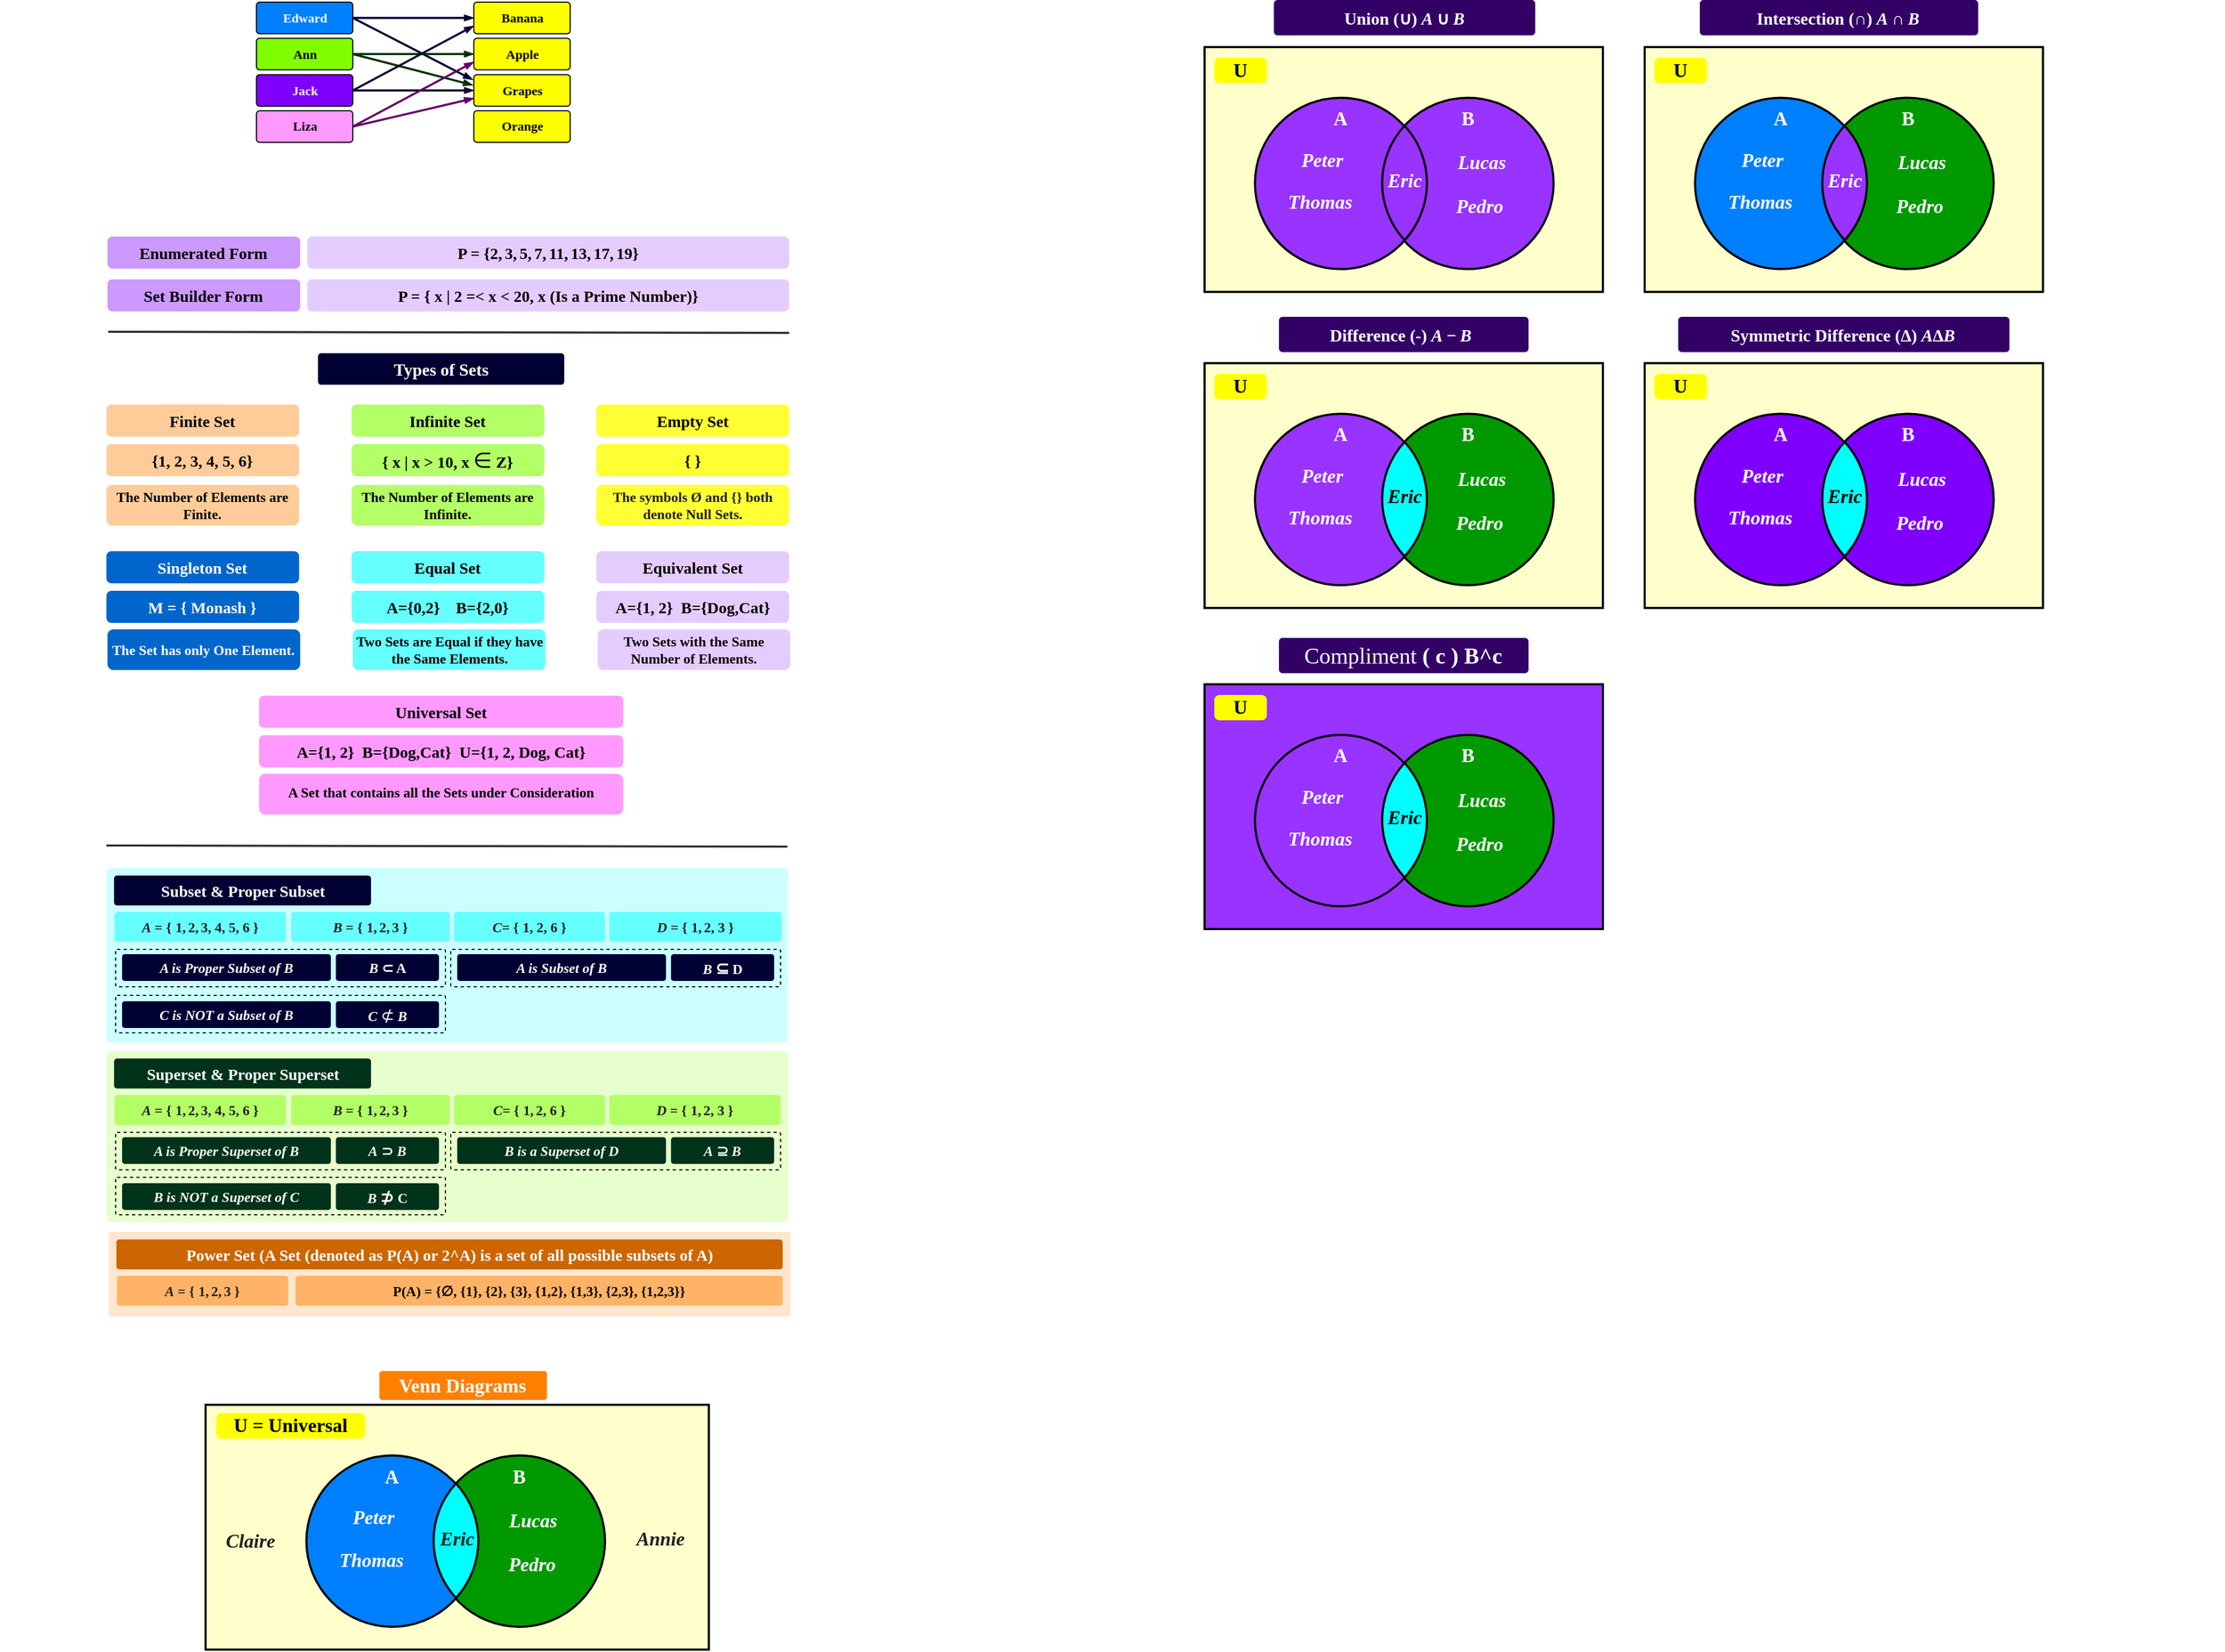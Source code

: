 <mxfile version="25.0.1">
  <diagram name="Page-1" id="3yqpxKQvHaOyZTGhgoW6">
    <mxGraphModel dx="1355" dy="1293" grid="1" gridSize="10" guides="1" tooltips="1" connect="1" arrows="1" fold="1" page="1" pageScale="1" pageWidth="850" pageHeight="1100" math="0" shadow="0">
      <root>
        <mxCell id="0" />
        <mxCell id="1" parent="0" />
        <mxCell id="FEyQUM1H9zEpQc9rAPHr-9" value="" style="endArrow=blockThin;html=1;rounded=0;strokeColor=#000033;strokeWidth=2;endFill=1;exitX=1;exitY=0.5;exitDx=0;exitDy=0;endSize=4;" parent="1" source="FEyQUM1H9zEpQc9rAPHr-1" target="FEyQUM1H9zEpQc9rAPHr-5" edge="1">
          <mxGeometry width="50" height="50" relative="1" as="geometry">
            <mxPoint x="3385.52" y="1191.75" as="sourcePoint" />
            <mxPoint x="3385.52" y="1219.75" as="targetPoint" />
          </mxGeometry>
        </mxCell>
        <mxCell id="FEyQUM1H9zEpQc9rAPHr-10" value="" style="endArrow=blockThin;html=1;rounded=0;strokeColor=#000033;strokeWidth=2;endFill=1;exitX=1;exitY=0.5;exitDx=0;exitDy=0;endSize=4;" parent="1" source="FEyQUM1H9zEpQc9rAPHr-1" edge="1">
          <mxGeometry width="50" height="50" relative="1" as="geometry">
            <mxPoint x="3312.52" y="1176.5" as="sourcePoint" />
            <mxPoint x="3414.52" y="1224.5" as="targetPoint" />
          </mxGeometry>
        </mxCell>
        <mxCell id="FEyQUM1H9zEpQc9rAPHr-11" value="" style="endArrow=blockThin;html=1;rounded=0;strokeColor=#003300;strokeWidth=2;endFill=1;exitX=1;exitY=0.5;exitDx=0;exitDy=0;endSize=4;entryX=0;entryY=0.5;entryDx=0;entryDy=0;" parent="1" source="FEyQUM1H9zEpQc9rAPHr-2" target="FEyQUM1H9zEpQc9rAPHr-6" edge="1">
          <mxGeometry width="50" height="50" relative="1" as="geometry">
            <mxPoint x="3312.52" y="1176.5" as="sourcePoint" />
            <mxPoint x="3425.52" y="1244.5" as="targetPoint" />
          </mxGeometry>
        </mxCell>
        <mxCell id="FEyQUM1H9zEpQc9rAPHr-12" value="" style="endArrow=blockThin;html=1;rounded=0;strokeColor=#003300;strokeWidth=2;endFill=1;exitX=1;exitY=0.5;exitDx=0;exitDy=0;endSize=4;" parent="1" source="FEyQUM1H9zEpQc9rAPHr-2" edge="1">
          <mxGeometry width="50" height="50" relative="1" as="geometry">
            <mxPoint x="3312.52" y="1210.5" as="sourcePoint" />
            <mxPoint x="3414.52" y="1229.5" as="targetPoint" />
          </mxGeometry>
        </mxCell>
        <mxCell id="FEyQUM1H9zEpQc9rAPHr-13" value="" style="endArrow=blockThin;html=1;rounded=0;strokeColor=#190033;strokeWidth=2;endFill=1;exitX=1;exitY=0.5;exitDx=0;exitDy=0;endSize=4;entryX=0;entryY=0.5;entryDx=0;entryDy=0;" parent="1" source="FEyQUM1H9zEpQc9rAPHr-3" target="FEyQUM1H9zEpQc9rAPHr-7" edge="1">
          <mxGeometry width="50" height="50" relative="1" as="geometry">
            <mxPoint x="3312.52" y="1210.5" as="sourcePoint" />
            <mxPoint x="3425.52" y="1210.5" as="targetPoint" />
          </mxGeometry>
        </mxCell>
        <mxCell id="FEyQUM1H9zEpQc9rAPHr-14" value="" style="endArrow=blockThin;html=1;rounded=0;strokeColor=#190033;strokeWidth=2;endFill=1;exitX=1;exitY=0.5;exitDx=0;exitDy=0;endSize=4;entryX=0;entryY=0.75;entryDx=0;entryDy=0;" parent="1" source="FEyQUM1H9zEpQc9rAPHr-3" target="FEyQUM1H9zEpQc9rAPHr-5" edge="1">
          <mxGeometry width="50" height="50" relative="1" as="geometry">
            <mxPoint x="3312.52" y="1244.5" as="sourcePoint" />
            <mxPoint x="3425.52" y="1244.5" as="targetPoint" />
          </mxGeometry>
        </mxCell>
        <mxCell id="FEyQUM1H9zEpQc9rAPHr-15" value="" style="endArrow=blockThin;html=1;rounded=0;strokeColor=#660066;strokeWidth=2;endFill=1;exitX=1;exitY=0.5;exitDx=0;exitDy=0;endSize=4;entryX=0;entryY=0.75;entryDx=0;entryDy=0;" parent="1" source="FEyQUM1H9zEpQc9rAPHr-4" target="FEyQUM1H9zEpQc9rAPHr-7" edge="1">
          <mxGeometry width="50" height="50" relative="1" as="geometry">
            <mxPoint x="3312.52" y="1244.5" as="sourcePoint" />
            <mxPoint x="3425.52" y="1244.5" as="targetPoint" />
          </mxGeometry>
        </mxCell>
        <mxCell id="FEyQUM1H9zEpQc9rAPHr-16" value="" style="endArrow=blockThin;html=1;rounded=0;strokeColor=#660066;strokeWidth=2;endFill=1;exitX=1;exitY=0.5;exitDx=0;exitDy=0;endSize=4;entryX=0;entryY=0.75;entryDx=0;entryDy=0;" parent="1" source="FEyQUM1H9zEpQc9rAPHr-4" target="FEyQUM1H9zEpQc9rAPHr-6" edge="1">
          <mxGeometry width="50" height="50" relative="1" as="geometry">
            <mxPoint x="3311.52" y="1278.5" as="sourcePoint" />
            <mxPoint x="3425.52" y="1251.5" as="targetPoint" />
          </mxGeometry>
        </mxCell>
        <mxCell id="FEyQUM1H9zEpQc9rAPHr-1" value="&lt;font face=&quot;Comic Sans MS&quot;&gt;&lt;b&gt;Edward&lt;/b&gt;&lt;/font&gt;" style="rounded=1;whiteSpace=wrap;html=1;fillColor=#007FFF;strokeColor=#000000;fontColor=#FFFFFF;arcSize=10;" parent="1" vertex="1">
          <mxGeometry x="3212.52" y="1152" width="90" height="29.5" as="geometry" />
        </mxCell>
        <mxCell id="FEyQUM1H9zEpQc9rAPHr-2" value="&lt;font face=&quot;Comic Sans MS&quot;&gt;&lt;b&gt;Ann&lt;/b&gt;&lt;/font&gt;" style="rounded=1;whiteSpace=wrap;html=1;fillColor=#80FF00;strokeColor=#000000;fontColor=#000000;arcSize=10;" parent="1" vertex="1">
          <mxGeometry x="3212.52" y="1185.75" width="90" height="29.5" as="geometry" />
        </mxCell>
        <mxCell id="FEyQUM1H9zEpQc9rAPHr-3" value="&lt;font face=&quot;Comic Sans MS&quot;&gt;&lt;b&gt;Jack&lt;/b&gt;&lt;/font&gt;" style="rounded=1;whiteSpace=wrap;html=1;fillColor=#7F00FF;strokeColor=#000000;fontColor=#FFFFFF;arcSize=10;" parent="1" vertex="1">
          <mxGeometry x="3212.52" y="1219.75" width="90" height="29.5" as="geometry" />
        </mxCell>
        <mxCell id="FEyQUM1H9zEpQc9rAPHr-4" value="&lt;font face=&quot;Comic Sans MS&quot;&gt;&lt;b&gt;Liza&lt;/b&gt;&lt;/font&gt;" style="rounded=1;whiteSpace=wrap;html=1;fillColor=#FF99FF;strokeColor=#000000;fontColor=#000000;arcSize=10;" parent="1" vertex="1">
          <mxGeometry x="3212.52" y="1253.5" width="90" height="29.5" as="geometry" />
        </mxCell>
        <mxCell id="FEyQUM1H9zEpQc9rAPHr-5" value="&lt;font face=&quot;Comic Sans MS&quot;&gt;&lt;b&gt;Banana&lt;/b&gt;&lt;/font&gt;" style="rounded=1;whiteSpace=wrap;html=1;fillColor=#FFFF00;strokeColor=#000000;fontColor=#000000;arcSize=10;" parent="1" vertex="1">
          <mxGeometry x="3415.52" y="1152" width="90" height="29.5" as="geometry" />
        </mxCell>
        <mxCell id="FEyQUM1H9zEpQc9rAPHr-6" value="&lt;font face=&quot;Comic Sans MS&quot;&gt;&lt;b&gt;Apple&lt;/b&gt;&lt;/font&gt;" style="rounded=1;whiteSpace=wrap;html=1;fillColor=#FFFF00;strokeColor=#000000;fontColor=#000000;arcSize=10;" parent="1" vertex="1">
          <mxGeometry x="3415.52" y="1185.75" width="90" height="29.5" as="geometry" />
        </mxCell>
        <mxCell id="FEyQUM1H9zEpQc9rAPHr-7" value="&lt;font face=&quot;Comic Sans MS&quot;&gt;&lt;b&gt;Grapes&lt;/b&gt;&lt;/font&gt;" style="rounded=1;whiteSpace=wrap;html=1;fillColor=#FFFF00;strokeColor=#000000;fontColor=#000000;arcSize=10;" parent="1" vertex="1">
          <mxGeometry x="3415.52" y="1219.75" width="90" height="29.5" as="geometry" />
        </mxCell>
        <mxCell id="FEyQUM1H9zEpQc9rAPHr-8" value="&lt;font face=&quot;Comic Sans MS&quot;&gt;&lt;b&gt;Orange&lt;/b&gt;&lt;/font&gt;" style="rounded=1;whiteSpace=wrap;html=1;fillColor=#FFFF00;strokeColor=#000000;fontColor=#000000;arcSize=10;" parent="1" vertex="1">
          <mxGeometry x="3415.52" y="1253.5" width="90" height="29.5" as="geometry" />
        </mxCell>
        <mxCell id="FEyQUM1H9zEpQc9rAPHr-17" value="" style="rounded=1;whiteSpace=wrap;html=1;fillColor=none;strokeColor=none;fontColor=#000000;arcSize=4;spacingBottom=0;spacing=5;" parent="1" vertex="1">
          <mxGeometry x="3080" y="1150" width="114.79" height="133" as="geometry" />
        </mxCell>
        <mxCell id="FEyQUM1H9zEpQc9rAPHr-19" value="" style="rounded=1;whiteSpace=wrap;html=1;fillColor=none;strokeColor=none;fontColor=#000000;arcSize=4;spacingBottom=0;spacing=5;" parent="1" vertex="1">
          <mxGeometry x="3525.84" y="1152" width="114.79" height="133" as="geometry" />
        </mxCell>
        <mxCell id="HtunkDSxhIQNC_XrT3Kh-1" value="&lt;b style=&quot;font-family: &amp;quot;Comic Sans MS&amp;quot;; font-size: 15px;&quot;&gt;{1, 2, 3, 4, 5, 6}&lt;/b&gt;" style="rounded=1;whiteSpace=wrap;html=1;fillColor=#FFCC99;strokeColor=none;" parent="1" vertex="1">
          <mxGeometry x="3072.35" y="1565" width="180" height="30" as="geometry" />
        </mxCell>
        <mxCell id="HtunkDSxhIQNC_XrT3Kh-2" value="&lt;b style=&quot;font-family: &amp;quot;Comic Sans MS&amp;quot;; font-size: 15px;&quot;&gt;Finite Set&lt;/b&gt;" style="rounded=1;whiteSpace=wrap;html=1;fillColor=#FFCC99;strokeColor=none;" parent="1" vertex="1">
          <mxGeometry x="3072.35" y="1528" width="180" height="30" as="geometry" />
        </mxCell>
        <mxCell id="HtunkDSxhIQNC_XrT3Kh-3" value="&lt;b style=&quot;font-family: &amp;quot;Comic Sans MS&amp;quot;; font-size: 15px;&quot;&gt;{ x | x &amp;gt; 10, x&amp;nbsp;&lt;/b&gt;&lt;span style=&quot;font-size: 20px; text-align: start;&quot;&gt;&lt;font style=&quot;&quot; face=&quot;Comic Sans MS&quot;&gt;∈&lt;/font&gt;&lt;/span&gt;&lt;b style=&quot;font-family: &amp;quot;Comic Sans MS&amp;quot;; font-size: 15px;&quot;&gt;&amp;nbsp;Z}&lt;/b&gt;" style="rounded=1;whiteSpace=wrap;html=1;fillColor=#B3FF66;strokeColor=none;spacingBottom=2;" parent="1" vertex="1">
          <mxGeometry x="3301.35" y="1565" width="180" height="30" as="geometry" />
        </mxCell>
        <mxCell id="HtunkDSxhIQNC_XrT3Kh-4" value="&lt;b style=&quot;font-family: &amp;quot;Comic Sans MS&amp;quot;; font-size: 15px;&quot;&gt;Infinite Set&lt;/b&gt;" style="rounded=1;whiteSpace=wrap;html=1;fillColor=#B3FF66;strokeColor=none;" parent="1" vertex="1">
          <mxGeometry x="3301.35" y="1528" width="180" height="30" as="geometry" />
        </mxCell>
        <mxCell id="HtunkDSxhIQNC_XrT3Kh-5" value="&lt;b style=&quot;font-family: &amp;quot;Comic Sans MS&amp;quot;; font-size: 15px;&quot;&gt;{ }&lt;/b&gt;" style="rounded=1;whiteSpace=wrap;html=1;fillColor=#FFFF33;strokeColor=none;" parent="1" vertex="1">
          <mxGeometry x="3530" y="1565" width="180" height="30" as="geometry" />
        </mxCell>
        <mxCell id="HtunkDSxhIQNC_XrT3Kh-6" value="&lt;b style=&quot;font-family: &amp;quot;Comic Sans MS&amp;quot;; font-size: 15px;&quot;&gt;Empty Set&lt;/b&gt;" style="rounded=1;whiteSpace=wrap;html=1;fillColor=#FFFF33;strokeColor=none;" parent="1" vertex="1">
          <mxGeometry x="3530" y="1528" width="180" height="30" as="geometry" />
        </mxCell>
        <mxCell id="HtunkDSxhIQNC_XrT3Kh-7" value="&lt;b style=&quot;font-family: &amp;quot;Comic Sans MS&amp;quot;; font-size: 15px;&quot;&gt;M = { Monash }&lt;/b&gt;" style="rounded=1;whiteSpace=wrap;html=1;fillColor=#0066CC;strokeColor=none;fontColor=#FFFFFF;" parent="1" vertex="1">
          <mxGeometry x="3072.35" y="1702" width="180" height="30" as="geometry" />
        </mxCell>
        <mxCell id="HtunkDSxhIQNC_XrT3Kh-8" value="&lt;font face=&quot;Comic Sans MS&quot;&gt;&lt;span style=&quot;font-size: 15px;&quot;&gt;&lt;b&gt;Singleton Set&lt;/b&gt;&lt;/span&gt;&lt;/font&gt;" style="rounded=1;whiteSpace=wrap;html=1;fillColor=#0066CC;strokeColor=none;fontColor=#FFFFFF;" parent="1" vertex="1">
          <mxGeometry x="3072.35" y="1665" width="180" height="30" as="geometry" />
        </mxCell>
        <mxCell id="HtunkDSxhIQNC_XrT3Kh-9" value="&lt;font face=&quot;Comic Sans MS&quot;&gt;&lt;span style=&quot;font-size: 15px;&quot;&gt;&lt;b&gt;A={0,2}&amp;nbsp; &amp;nbsp; B={2,0}&lt;/b&gt;&lt;/span&gt;&lt;/font&gt;" style="rounded=1;whiteSpace=wrap;html=1;fillColor=#66FFFF;strokeColor=none;" parent="1" vertex="1">
          <mxGeometry x="3301.35" y="1702" width="180" height="30" as="geometry" />
        </mxCell>
        <mxCell id="HtunkDSxhIQNC_XrT3Kh-10" value="&lt;b style=&quot;font-family: &amp;quot;Comic Sans MS&amp;quot;; font-size: 15px;&quot;&gt;Equal Set&lt;/b&gt;" style="rounded=1;whiteSpace=wrap;html=1;fillColor=#66FFFF;strokeColor=none;" parent="1" vertex="1">
          <mxGeometry x="3301.35" y="1665" width="180" height="30" as="geometry" />
        </mxCell>
        <mxCell id="HtunkDSxhIQNC_XrT3Kh-14" value="" style="endArrow=none;html=1;rounded=0;strokeColor=#333333;strokeWidth=2;endFill=0;endSize=4;" parent="1" edge="1">
          <mxGeometry width="50" height="50" relative="1" as="geometry">
            <mxPoint x="3074" y="1460" as="sourcePoint" />
            <mxPoint x="3710" y="1461" as="targetPoint" />
          </mxGeometry>
        </mxCell>
        <mxCell id="HtunkDSxhIQNC_XrT3Kh-15" value="&lt;b style=&quot;font-family: &amp;quot;Comic Sans MS&amp;quot;; font-size: 15px;&quot;&gt;Enumerated Form&lt;/b&gt;" style="rounded=1;whiteSpace=wrap;html=1;fillColor=#CC99FF;strokeColor=none;" parent="1" vertex="1">
          <mxGeometry x="3073.35" y="1371" width="180" height="30" as="geometry" />
        </mxCell>
        <mxCell id="HtunkDSxhIQNC_XrT3Kh-16" value="&lt;b&gt;&lt;font style=&quot;font-size: 15px;&quot; face=&quot;Comic Sans MS&quot;&gt;P = {&lt;span style=&quot;outline: none; scrollbar-color: rgba(80, 40, 140, 0.5) rgba(0, 0, 0, 0); border-color: currentcolor; text-align: start; text-wrap: nowrap;&quot; class=&quot;mord&quot;&gt;2&lt;/span&gt;&lt;span style=&quot;outline: none; scrollbar-color: rgba(80, 40, 140, 0.5) rgba(0, 0, 0, 0); border-color: currentcolor; text-align: start; text-wrap: nowrap;&quot; class=&quot;mpunct&quot;&gt;,&lt;/span&gt;&lt;span style=&quot;outline: none; scrollbar-color: rgba(80, 40, 140, 0.5) rgba(0, 0, 0, 0); border-color: currentcolor; display: inline-block; text-align: start; text-wrap: nowrap; margin-right: 0.167em;&quot; class=&quot;mspace&quot;&gt;&lt;/span&gt;&lt;span style=&quot;outline: none; scrollbar-color: rgba(80, 40, 140, 0.5) rgba(0, 0, 0, 0); border-color: currentcolor; text-align: start; text-wrap: nowrap;&quot; class=&quot;mord&quot;&gt;3&lt;/span&gt;&lt;span style=&quot;outline: none; scrollbar-color: rgba(80, 40, 140, 0.5) rgba(0, 0, 0, 0); border-color: currentcolor; text-align: start; text-wrap: nowrap;&quot; class=&quot;mpunct&quot;&gt;,&lt;/span&gt;&lt;span style=&quot;outline: none; scrollbar-color: rgba(80, 40, 140, 0.5) rgba(0, 0, 0, 0); border-color: currentcolor; display: inline-block; text-align: start; text-wrap: nowrap; margin-right: 0.167em;&quot; class=&quot;mspace&quot;&gt;&lt;/span&gt;&lt;span style=&quot;outline: none; scrollbar-color: rgba(80, 40, 140, 0.5) rgba(0, 0, 0, 0); border-color: currentcolor; text-align: start; text-wrap: nowrap;&quot; class=&quot;mord&quot;&gt;5&lt;/span&gt;&lt;span style=&quot;outline: none; scrollbar-color: rgba(80, 40, 140, 0.5) rgba(0, 0, 0, 0); border-color: currentcolor; text-align: start; text-wrap: nowrap;&quot; class=&quot;mpunct&quot;&gt;,&lt;/span&gt;&lt;span style=&quot;outline: none; scrollbar-color: rgba(80, 40, 140, 0.5) rgba(0, 0, 0, 0); border-color: currentcolor; display: inline-block; text-align: start; text-wrap: nowrap; margin-right: 0.167em;&quot; class=&quot;mspace&quot;&gt;&lt;/span&gt;&lt;span style=&quot;outline: none; scrollbar-color: rgba(80, 40, 140, 0.5) rgba(0, 0, 0, 0); border-color: currentcolor; text-align: start; text-wrap: nowrap;&quot; class=&quot;mord&quot;&gt;7&lt;/span&gt;&lt;span style=&quot;outline: none; scrollbar-color: rgba(80, 40, 140, 0.5) rgba(0, 0, 0, 0); border-color: currentcolor; text-align: start; text-wrap: nowrap;&quot; class=&quot;mpunct&quot;&gt;,&lt;/span&gt;&lt;span style=&quot;outline: none; scrollbar-color: rgba(80, 40, 140, 0.5) rgba(0, 0, 0, 0); border-color: currentcolor; display: inline-block; text-align: start; text-wrap: nowrap; margin-right: 0.167em;&quot; class=&quot;mspace&quot;&gt;&lt;/span&gt;&lt;span style=&quot;outline: none; scrollbar-color: rgba(80, 40, 140, 0.5) rgba(0, 0, 0, 0); border-color: currentcolor; text-align: start; text-wrap: nowrap;&quot; class=&quot;mord&quot;&gt;11&lt;/span&gt;&lt;span style=&quot;outline: none; scrollbar-color: rgba(80, 40, 140, 0.5) rgba(0, 0, 0, 0); border-color: currentcolor; text-align: start; text-wrap: nowrap;&quot; class=&quot;mpunct&quot;&gt;,&lt;/span&gt;&lt;span style=&quot;outline: none; scrollbar-color: rgba(80, 40, 140, 0.5) rgba(0, 0, 0, 0); border-color: currentcolor; display: inline-block; text-align: start; text-wrap: nowrap; margin-right: 0.167em;&quot; class=&quot;mspace&quot;&gt;&lt;/span&gt;&lt;span style=&quot;outline: none; scrollbar-color: rgba(80, 40, 140, 0.5) rgba(0, 0, 0, 0); border-color: currentcolor; text-align: start; text-wrap: nowrap;&quot; class=&quot;mord&quot;&gt;13&lt;/span&gt;&lt;span style=&quot;outline: none; scrollbar-color: rgba(80, 40, 140, 0.5) rgba(0, 0, 0, 0); border-color: currentcolor; text-align: start; text-wrap: nowrap;&quot; class=&quot;mpunct&quot;&gt;,&lt;/span&gt;&lt;span style=&quot;outline: none; scrollbar-color: rgba(80, 40, 140, 0.5) rgba(0, 0, 0, 0); border-color: currentcolor; display: inline-block; text-align: start; text-wrap: nowrap; margin-right: 0.167em;&quot; class=&quot;mspace&quot;&gt;&lt;/span&gt;&lt;span style=&quot;outline: none; scrollbar-color: rgba(80, 40, 140, 0.5) rgba(0, 0, 0, 0); border-color: currentcolor; text-align: start; text-wrap: nowrap;&quot; class=&quot;mord&quot;&gt;17&lt;/span&gt;&lt;span style=&quot;outline: none; scrollbar-color: rgba(80, 40, 140, 0.5) rgba(0, 0, 0, 0); border-color: currentcolor; text-align: start; text-wrap: nowrap;&quot; class=&quot;mpunct&quot;&gt;,&lt;/span&gt;&lt;span style=&quot;outline: none; scrollbar-color: rgba(80, 40, 140, 0.5) rgba(0, 0, 0, 0); border-color: currentcolor; display: inline-block; text-align: start; text-wrap: nowrap; margin-right: 0.167em;&quot; class=&quot;mspace&quot;&gt;&lt;/span&gt;&lt;span style=&quot;outline: none; scrollbar-color: rgba(80, 40, 140, 0.5) rgba(0, 0, 0, 0); border-color: currentcolor; text-align: start; text-wrap: nowrap;&quot; class=&quot;mord&quot;&gt;19&lt;/span&gt;}&lt;/font&gt;&lt;/b&gt;" style="rounded=1;whiteSpace=wrap;html=1;fillColor=#E5CCFF;strokeColor=none;" parent="1" vertex="1">
          <mxGeometry x="3260" y="1371" width="450" height="30" as="geometry" />
        </mxCell>
        <mxCell id="HtunkDSxhIQNC_XrT3Kh-17" value="&lt;font face=&quot;Comic Sans MS&quot;&gt;&lt;span style=&quot;font-size: 15px;&quot;&gt;&lt;b&gt;Set Builder Form&lt;/b&gt;&lt;/span&gt;&lt;/font&gt;" style="rounded=1;whiteSpace=wrap;html=1;fillColor=#CC99FF;strokeColor=none;" parent="1" vertex="1">
          <mxGeometry x="3073.35" y="1411" width="180" height="30" as="geometry" />
        </mxCell>
        <mxCell id="HtunkDSxhIQNC_XrT3Kh-18" value="&lt;div style=&quot;text-align: start;&quot;&gt;&lt;b&gt;&lt;font style=&quot;font-size: 15px;&quot;&gt;&lt;font&gt;&lt;span style=&quot;background-color: initial;&quot;&gt;&lt;font style=&quot;&quot; face=&quot;Comic Sans MS&quot;&gt;P =&amp;nbsp;&lt;/font&gt;&lt;/span&gt;&lt;span style=&quot;background-color: initial; font-family: &amp;quot;Comic Sans MS&amp;quot;;&quot;&gt;&lt;font style=&quot;&quot;&gt;{ x | 2 =&amp;lt; x &amp;lt; 20, x&lt;/font&gt; &lt;/span&gt;&lt;span style=&quot;background-color: initial; font-family: &amp;quot;Comic Sans MS&amp;quot;;&quot;&gt;(Is a Prime Number)&lt;/span&gt;&lt;/font&gt;&lt;span style=&quot;background-color: initial; font-family: &amp;quot;Comic Sans MS&amp;quot;;&quot;&gt;}&lt;/span&gt;&lt;/font&gt;&lt;/b&gt;&lt;/div&gt;" style="rounded=1;whiteSpace=wrap;html=1;fillColor=#E5CCFF;strokeColor=none;" parent="1" vertex="1">
          <mxGeometry x="3260" y="1411" width="450" height="30" as="geometry" />
        </mxCell>
        <mxCell id="EdPjmC5KVBf4B7WpG1KR-1" value="&lt;font face=&quot;Comic Sans MS&quot;&gt;&lt;b&gt;The Number of Elements are Finite.&lt;/b&gt;&lt;/font&gt;" style="rounded=1;whiteSpace=wrap;html=1;fillColor=#FFCC99;strokeColor=none;fontSize=13;" parent="1" vertex="1">
          <mxGeometry x="3072.35" y="1603" width="180" height="38" as="geometry" />
        </mxCell>
        <mxCell id="EdPjmC5KVBf4B7WpG1KR-2" value="&lt;b style=&quot;font-family: &amp;quot;Comic Sans MS&amp;quot;;&quot;&gt;The Number of Elements are Infinite.&lt;/b&gt;" style="rounded=1;whiteSpace=wrap;html=1;fillColor=#B3FF66;strokeColor=none;fontSize=13;" parent="1" vertex="1">
          <mxGeometry x="3301.35" y="1603" width="180" height="38" as="geometry" />
        </mxCell>
        <mxCell id="EdPjmC5KVBf4B7WpG1KR-3" value="&lt;font face=&quot;Comic Sans MS&quot;&gt;&lt;b&gt;&lt;span style=&quot;color: rgb(34, 34, 34); text-align: start; white-space-collapse: preserve;&quot;&gt;The symbols Ø and {} both denote Null Sets&lt;/span&gt;.&lt;/b&gt;&lt;/font&gt;" style="rounded=1;whiteSpace=wrap;html=1;fillColor=#FFFF33;strokeColor=none;fontSize=13;" parent="1" vertex="1">
          <mxGeometry x="3530" y="1603" width="180" height="38" as="geometry" />
        </mxCell>
        <mxCell id="EdPjmC5KVBf4B7WpG1KR-4" value="&lt;b style=&quot;font-family: &amp;quot;Comic Sans MS&amp;quot;;&quot;&gt;The Set has only One Element.&lt;/b&gt;" style="rounded=1;whiteSpace=wrap;html=1;fillColor=#0066CC;strokeColor=none;fontColor=#FFFFFF;fontSize=13;" parent="1" vertex="1">
          <mxGeometry x="3073.35" y="1738" width="180" height="38" as="geometry" />
        </mxCell>
        <mxCell id="EdPjmC5KVBf4B7WpG1KR-6" value="&lt;b style=&quot;font-size: 13px; font-family: &amp;quot;Comic Sans MS&amp;quot;;&quot;&gt;Two Sets are Equal if they have the Same Elements.&lt;/b&gt;" style="rounded=1;whiteSpace=wrap;html=1;fillColor=#66FFFF;strokeColor=none;" parent="1" vertex="1">
          <mxGeometry x="3302.52" y="1738" width="180" height="38" as="geometry" />
        </mxCell>
        <mxCell id="EdPjmC5KVBf4B7WpG1KR-8" value="&lt;font style=&quot;font-size: 16px;&quot; face=&quot;Comic Sans MS&quot;&gt;&lt;b style=&quot;&quot;&gt;Types of Sets&lt;/b&gt;&lt;/font&gt;" style="rounded=1;whiteSpace=wrap;html=1;fillColor=#000033;strokeColor=none;fontColor=#FFFFFF;arcSize=10;" parent="1" vertex="1">
          <mxGeometry x="3270" y="1480" width="230" height="29.5" as="geometry" />
        </mxCell>
        <mxCell id="EdPjmC5KVBf4B7WpG1KR-9" value="&lt;font face=&quot;Comic Sans MS&quot;&gt;&lt;span style=&quot;font-size: 15px;&quot;&gt;&lt;b&gt;A={1, 2}&amp;nbsp; B={Dog,Cat}&lt;/b&gt;&lt;/span&gt;&lt;/font&gt;" style="rounded=1;whiteSpace=wrap;html=1;fillColor=#E5CCFF;strokeColor=none;" parent="1" vertex="1">
          <mxGeometry x="3530" y="1702" width="180" height="30" as="geometry" />
        </mxCell>
        <mxCell id="EdPjmC5KVBf4B7WpG1KR-10" value="&lt;font face=&quot;Comic Sans MS&quot;&gt;&lt;span style=&quot;font-size: 15px;&quot;&gt;&lt;b&gt;Equivalent Set&lt;/b&gt;&lt;/span&gt;&lt;/font&gt;" style="rounded=1;whiteSpace=wrap;html=1;fillColor=#E5CCFF;strokeColor=none;" parent="1" vertex="1">
          <mxGeometry x="3530" y="1665" width="180" height="30" as="geometry" />
        </mxCell>
        <mxCell id="EdPjmC5KVBf4B7WpG1KR-11" value="&lt;b style=&quot;font-size: 13px; font-family: &amp;quot;Comic Sans MS&amp;quot;;&quot;&gt;Two Sets with the Same Number of Elements.&lt;/b&gt;" style="rounded=1;whiteSpace=wrap;html=1;fillColor=#E5CCFF;strokeColor=none;" parent="1" vertex="1">
          <mxGeometry x="3531.17" y="1738" width="180" height="38" as="geometry" />
        </mxCell>
        <mxCell id="EdPjmC5KVBf4B7WpG1KR-13" value="&lt;font face=&quot;Comic Sans MS&quot;&gt;&lt;span style=&quot;font-size: 15px;&quot;&gt;&lt;b&gt;A={1, 2}&amp;nbsp; B={Dog,Cat}&amp;nbsp; U=&lt;/b&gt;&lt;/span&gt;&lt;/font&gt;&lt;b style=&quot;font-family: &amp;quot;Comic Sans MS&amp;quot;; font-size: 15px;&quot;&gt;{1, 2, Dog, Cat}&lt;/b&gt;" style="rounded=1;whiteSpace=wrap;html=1;fillColor=#FF99FF;strokeColor=none;" parent="1" vertex="1">
          <mxGeometry x="3215" y="1837" width="340" height="30" as="geometry" />
        </mxCell>
        <mxCell id="EdPjmC5KVBf4B7WpG1KR-14" value="&lt;font face=&quot;Comic Sans MS&quot;&gt;&lt;span style=&quot;font-size: 15px;&quot;&gt;&lt;b&gt;Universal Set&lt;/b&gt;&lt;/span&gt;&lt;/font&gt;" style="rounded=1;whiteSpace=wrap;html=1;fillColor=#FF99FF;strokeColor=none;" parent="1" vertex="1">
          <mxGeometry x="3215" y="1800" width="340" height="30" as="geometry" />
        </mxCell>
        <mxCell id="EdPjmC5KVBf4B7WpG1KR-15" value="&lt;b style=&quot;font-size: 13px; font-family: &amp;quot;Comic Sans MS&amp;quot;;&quot;&gt;A Set that contains all the Sets under Consideration&lt;/b&gt;" style="rounded=1;whiteSpace=wrap;html=1;fillColor=#FF99FF;strokeColor=none;spacingBottom=5;spacing=3;" parent="1" vertex="1">
          <mxGeometry x="3215" y="1873" width="340" height="38" as="geometry" />
        </mxCell>
        <mxCell id="UcyLIDLAC5yHybt2mTLH-1" value="" style="endArrow=none;html=1;rounded=0;strokeColor=#333333;strokeWidth=2;endFill=0;endSize=4;" parent="1" edge="1">
          <mxGeometry width="50" height="50" relative="1" as="geometry">
            <mxPoint x="3072.35" y="1940" as="sourcePoint" />
            <mxPoint x="3708.35" y="1941" as="targetPoint" />
          </mxGeometry>
        </mxCell>
        <mxCell id="UcyLIDLAC5yHybt2mTLH-3" value="" style="rounded=1;whiteSpace=wrap;html=1;fillColor=#CCFFFF;strokeColor=none;arcSize=3;" parent="1" vertex="1">
          <mxGeometry x="3072.35" y="1961" width="636.65" height="163" as="geometry" />
        </mxCell>
        <mxCell id="UcyLIDLAC5yHybt2mTLH-4" value="&lt;b&gt;&lt;font style=&quot;font-size: 13px;&quot; face=&quot;Comic Sans MS&quot;&gt;&lt;span style=&quot;outline: none; scrollbar-color: rgba(80, 40, 140, 0.5) rgba(0, 0, 0, 0); border-color: currentcolor; position: relative; display: inline-block; text-wrap: nowrap; width: min-content; color: rgb(34, 34, 34); text-align: start;&quot; class=&quot;base&quot;&gt;&lt;span style=&quot;outline: none; scrollbar-color: rgba(80, 40, 140, 0.5) rgba(0, 0, 0, 0); border-color: currentcolor;&quot; class=&quot;mrel&quot;&gt;&lt;i&gt;A&amp;nbsp;&lt;/i&gt;= {&lt;/span&gt;&lt;span style=&quot;outline: none; scrollbar-color: rgba(80, 40, 140, 0.5) rgba(0, 0, 0, 0); border-color: currentcolor; display: inline-block; margin-right: 0.278em;&quot; class=&quot;mspace&quot;&gt;&lt;/span&gt;&lt;/span&gt;&lt;span style=&quot;outline: none; scrollbar-color: rgba(80, 40, 140, 0.5) rgba(0, 0, 0, 0); border-color: currentcolor; position: relative; display: inline-block; text-wrap: nowrap; width: min-content; color: rgb(34, 34, 34); text-align: start;&quot; class=&quot;base&quot;&gt;&lt;span style=&quot;outline: none; scrollbar-color: rgba(80, 40, 140, 0.5) rgba(0, 0, 0, 0); border-color: currentcolor; display: inline-block; height: 0.839em; vertical-align: -0.194em;&quot; class=&quot;strut&quot;&gt;&lt;/span&gt;&lt;span style=&quot;outline: none; scrollbar-color: rgba(80, 40, 140, 0.5) rgba(0, 0, 0, 0); border-color: currentcolor;&quot; class=&quot;mord&quot;&gt;&lt;span style=&quot;outline: none; scrollbar-color: rgba(80, 40, 140, 0.5) rgba(0, 0, 0, 0); border-color: currentcolor;&quot; class=&quot;mord&quot;&gt;1&lt;/span&gt;&lt;span style=&quot;outline: none; scrollbar-color: rgba(80, 40, 140, 0.5) rgba(0, 0, 0, 0); border-color: currentcolor;&quot; class=&quot;mpunct&quot;&gt;,&lt;/span&gt;&lt;span style=&quot;outline: none; scrollbar-color: rgba(80, 40, 140, 0.5) rgba(0, 0, 0, 0); border-color: currentcolor; display: inline-block; margin-right: 0.167em;&quot; class=&quot;mspace&quot;&gt;&lt;/span&gt;&lt;span style=&quot;outline: none; scrollbar-color: rgba(80, 40, 140, 0.5) rgba(0, 0, 0, 0); border-color: currentcolor;&quot; class=&quot;mord&quot;&gt;2&lt;/span&gt;&lt;span style=&quot;outline: none; scrollbar-color: rgba(80, 40, 140, 0.5) rgba(0, 0, 0, 0); border-color: currentcolor;&quot; class=&quot;mpunct&quot;&gt;,&lt;/span&gt;&lt;span style=&quot;outline: none; scrollbar-color: rgba(80, 40, 140, 0.5) rgba(0, 0, 0, 0); border-color: currentcolor; display: inline-block; margin-right: 0.167em;&quot; class=&quot;mspace&quot;&gt;&lt;/span&gt;&lt;span style=&quot;outline: none; scrollbar-color: rgba(80, 40, 140, 0.5) rgba(0, 0, 0, 0); border-color: currentcolor;&quot; class=&quot;mord&quot;&gt;3, 4, 5, 6 }&lt;/span&gt;&lt;/span&gt;&lt;/span&gt;&lt;/font&gt;&lt;/b&gt;" style="rounded=1;whiteSpace=wrap;html=1;fillColor=#66FFFF;strokeColor=none;arcSize=10;" parent="1" vertex="1">
          <mxGeometry x="3080" y="2002" width="160" height="28" as="geometry" />
        </mxCell>
        <mxCell id="UcyLIDLAC5yHybt2mTLH-2" value="&lt;font style=&quot;font-size: 15px;&quot; face=&quot;Comic Sans MS&quot;&gt;&lt;b style=&quot;&quot;&gt;Subset &amp;amp; Proper Subset&lt;/b&gt;&lt;/font&gt;" style="rounded=1;whiteSpace=wrap;html=1;fillColor=#000033;strokeColor=none;fontColor=#FFFFFF;arcSize=10;" parent="1" vertex="1">
          <mxGeometry x="3079.52" y="1968" width="240" height="28" as="geometry" />
        </mxCell>
        <mxCell id="UcyLIDLAC5yHybt2mTLH-6" value="&lt;b&gt;&lt;font style=&quot;font-size: 13px;&quot; face=&quot;Comic Sans MS&quot;&gt;&lt;span style=&quot;outline: none; scrollbar-color: rgba(80, 40, 140, 0.5) rgba(0, 0, 0, 0); border-color: currentcolor; position: relative; display: inline-block; text-wrap: nowrap; width: min-content; color: rgb(34, 34, 34); text-align: start;&quot; class=&quot;base&quot;&gt;&lt;span style=&quot;outline: none; scrollbar-color: rgba(80, 40, 140, 0.5) rgba(0, 0, 0, 0); border-color: currentcolor;&quot; class=&quot;mrel&quot;&gt;&lt;i&gt;B&amp;nbsp;&lt;/i&gt;= {&lt;/span&gt;&lt;span style=&quot;outline: none; scrollbar-color: rgba(80, 40, 140, 0.5) rgba(0, 0, 0, 0); border-color: currentcolor; display: inline-block; margin-right: 0.278em;&quot; class=&quot;mspace&quot;&gt;&lt;/span&gt;&lt;/span&gt;&lt;span style=&quot;outline: none; scrollbar-color: rgba(80, 40, 140, 0.5) rgba(0, 0, 0, 0); border-color: currentcolor; position: relative; display: inline-block; text-wrap: nowrap; width: min-content; color: rgb(34, 34, 34); text-align: start;&quot; class=&quot;base&quot;&gt;&lt;span style=&quot;outline: none; scrollbar-color: rgba(80, 40, 140, 0.5) rgba(0, 0, 0, 0); border-color: currentcolor; display: inline-block; height: 0.839em; vertical-align: -0.194em;&quot; class=&quot;strut&quot;&gt;&lt;/span&gt;&lt;span style=&quot;outline: none; scrollbar-color: rgba(80, 40, 140, 0.5) rgba(0, 0, 0, 0); border-color: currentcolor;&quot; class=&quot;mord&quot;&gt;&lt;span style=&quot;outline: none; scrollbar-color: rgba(80, 40, 140, 0.5) rgba(0, 0, 0, 0); border-color: currentcolor;&quot; class=&quot;mord&quot;&gt;1&lt;/span&gt;&lt;span style=&quot;outline: none; scrollbar-color: rgba(80, 40, 140, 0.5) rgba(0, 0, 0, 0); border-color: currentcolor;&quot; class=&quot;mpunct&quot;&gt;,&lt;/span&gt;&lt;span style=&quot;outline: none; scrollbar-color: rgba(80, 40, 140, 0.5) rgba(0, 0, 0, 0); border-color: currentcolor; display: inline-block; margin-right: 0.167em;&quot; class=&quot;mspace&quot;&gt;&lt;/span&gt;&lt;span style=&quot;outline: none; scrollbar-color: rgba(80, 40, 140, 0.5) rgba(0, 0, 0, 0); border-color: currentcolor;&quot; class=&quot;mord&quot;&gt;2&lt;/span&gt;&lt;span style=&quot;outline: none; scrollbar-color: rgba(80, 40, 140, 0.5) rgba(0, 0, 0, 0); border-color: currentcolor;&quot; class=&quot;mpunct&quot;&gt;,&lt;/span&gt;&lt;span style=&quot;outline: none; scrollbar-color: rgba(80, 40, 140, 0.5) rgba(0, 0, 0, 0); border-color: currentcolor; display: inline-block; margin-right: 0.167em;&quot; class=&quot;mspace&quot;&gt;&lt;/span&gt;&lt;span style=&quot;outline: none; scrollbar-color: rgba(80, 40, 140, 0.5) rgba(0, 0, 0, 0); border-color: currentcolor;&quot; class=&quot;mord&quot;&gt;3 }&lt;/span&gt;&lt;/span&gt;&lt;/span&gt;&lt;/font&gt;&lt;/b&gt;" style="rounded=1;whiteSpace=wrap;html=1;fillColor=#66FFFF;strokeColor=none;arcSize=10;" parent="1" vertex="1">
          <mxGeometry x="3245" y="2002" width="148" height="28" as="geometry" />
        </mxCell>
        <mxCell id="UcyLIDLAC5yHybt2mTLH-7" value="&lt;b&gt;&lt;font style=&quot;font-size: 13px;&quot; face=&quot;Comic Sans MS&quot;&gt;&lt;span style=&quot;outline: none; scrollbar-color: rgba(80, 40, 140, 0.5) rgba(0, 0, 0, 0); border-color: currentcolor; position: relative; display: inline-block; text-wrap: nowrap; width: min-content; color: rgb(34, 34, 34); text-align: start;&quot; class=&quot;base&quot;&gt;&lt;span style=&quot;outline: none; scrollbar-color: rgba(80, 40, 140, 0.5) rgba(0, 0, 0, 0); border-color: currentcolor;&quot; class=&quot;mrel&quot;&gt;&lt;i&gt;C&lt;/i&gt;= {&lt;/span&gt;&lt;span style=&quot;outline: none; scrollbar-color: rgba(80, 40, 140, 0.5) rgba(0, 0, 0, 0); border-color: currentcolor; display: inline-block; margin-right: 0.278em;&quot; class=&quot;mspace&quot;&gt;&lt;/span&gt;&lt;/span&gt;&lt;span style=&quot;outline: none; scrollbar-color: rgba(80, 40, 140, 0.5) rgba(0, 0, 0, 0); border-color: currentcolor; position: relative; display: inline-block; text-wrap: nowrap; width: min-content; color: rgb(34, 34, 34); text-align: start;&quot; class=&quot;base&quot;&gt;&lt;span style=&quot;outline: none; scrollbar-color: rgba(80, 40, 140, 0.5) rgba(0, 0, 0, 0); border-color: currentcolor; display: inline-block; height: 0.839em; vertical-align: -0.194em;&quot; class=&quot;strut&quot;&gt;&lt;/span&gt;&lt;span style=&quot;outline: none; scrollbar-color: rgba(80, 40, 140, 0.5) rgba(0, 0, 0, 0); border-color: currentcolor;&quot; class=&quot;mord&quot;&gt;&lt;span style=&quot;outline: none; scrollbar-color: rgba(80, 40, 140, 0.5) rgba(0, 0, 0, 0); border-color: currentcolor;&quot; class=&quot;mord&quot;&gt;1&lt;/span&gt;&lt;span style=&quot;outline: none; scrollbar-color: rgba(80, 40, 140, 0.5) rgba(0, 0, 0, 0); border-color: currentcolor;&quot; class=&quot;mpunct&quot;&gt;, 2&lt;/span&gt;&lt;span style=&quot;outline: none; scrollbar-color: rgba(80, 40, 140, 0.5) rgba(0, 0, 0, 0); border-color: currentcolor;&quot; class=&quot;mpunct&quot;&gt;, 6&lt;/span&gt;&lt;span style=&quot;outline: none; scrollbar-color: rgba(80, 40, 140, 0.5) rgba(0, 0, 0, 0); border-color: currentcolor;&quot; class=&quot;mord&quot;&gt;&amp;nbsp;}&lt;/span&gt;&lt;/span&gt;&lt;/span&gt;&lt;/font&gt;&lt;/b&gt;" style="rounded=1;whiteSpace=wrap;html=1;fillColor=#66FFFF;strokeColor=none;arcSize=10;" parent="1" vertex="1">
          <mxGeometry x="3397" y="2002" width="141" height="28" as="geometry" />
        </mxCell>
        <mxCell id="UcyLIDLAC5yHybt2mTLH-8" value="&lt;b&gt;&lt;font style=&quot;font-size: 13px;&quot; face=&quot;Comic Sans MS&quot;&gt;&lt;span style=&quot;outline: none; scrollbar-color: rgba(80, 40, 140, 0.5) rgba(0, 0, 0, 0); border-color: currentcolor; position: relative; display: inline-block; text-wrap: nowrap; width: min-content; color: rgb(34, 34, 34); text-align: start;&quot; class=&quot;base&quot;&gt;&lt;span style=&quot;outline: none; scrollbar-color: rgba(80, 40, 140, 0.5) rgba(0, 0, 0, 0); border-color: currentcolor;&quot; class=&quot;mrel&quot;&gt;&lt;i&gt;D&amp;nbsp;&lt;/i&gt;= {&lt;/span&gt;&lt;span style=&quot;outline: none; scrollbar-color: rgba(80, 40, 140, 0.5) rgba(0, 0, 0, 0); border-color: currentcolor; display: inline-block; margin-right: 0.278em;&quot; class=&quot;mspace&quot;&gt;&lt;/span&gt;&lt;/span&gt;&lt;span style=&quot;outline: none; scrollbar-color: rgba(80, 40, 140, 0.5) rgba(0, 0, 0, 0); border-color: currentcolor; position: relative; display: inline-block; text-wrap: nowrap; width: min-content; color: rgb(34, 34, 34); text-align: start;&quot; class=&quot;base&quot;&gt;&lt;span style=&quot;outline: none; scrollbar-color: rgba(80, 40, 140, 0.5) rgba(0, 0, 0, 0); border-color: currentcolor; display: inline-block; height: 0.839em; vertical-align: -0.194em;&quot; class=&quot;strut&quot;&gt;&lt;/span&gt;&lt;span style=&quot;outline: none; scrollbar-color: rgba(80, 40, 140, 0.5) rgba(0, 0, 0, 0); border-color: currentcolor;&quot; class=&quot;mord&quot;&gt;&lt;span style=&quot;outline: none; scrollbar-color: rgba(80, 40, 140, 0.5) rgba(0, 0, 0, 0); border-color: currentcolor;&quot; class=&quot;mord&quot;&gt;1&lt;/span&gt;&lt;span style=&quot;outline: none; scrollbar-color: rgba(80, 40, 140, 0.5) rgba(0, 0, 0, 0); border-color: currentcolor;&quot; class=&quot;mpunct&quot;&gt;,&lt;/span&gt;&lt;span style=&quot;outline: none; scrollbar-color: rgba(80, 40, 140, 0.5) rgba(0, 0, 0, 0); border-color: currentcolor; display: inline-block; margin-right: 0.167em;&quot; class=&quot;mspace&quot;&gt;&lt;/span&gt;&lt;span style=&quot;outline: none; scrollbar-color: rgba(80, 40, 140, 0.5) rgba(0, 0, 0, 0); border-color: currentcolor;&quot; class=&quot;mord&quot;&gt;2&lt;/span&gt;&lt;span style=&quot;outline: none; scrollbar-color: rgba(80, 40, 140, 0.5) rgba(0, 0, 0, 0); border-color: currentcolor;&quot; class=&quot;mpunct&quot;&gt;, 3&lt;/span&gt;&lt;span style=&quot;outline: none; scrollbar-color: rgba(80, 40, 140, 0.5) rgba(0, 0, 0, 0); border-color: currentcolor;&quot; class=&quot;mord&quot;&gt;&amp;nbsp;}&lt;/span&gt;&lt;/span&gt;&lt;/span&gt;&lt;/font&gt;&lt;/b&gt;" style="rounded=1;whiteSpace=wrap;html=1;fillColor=#66FFFF;strokeColor=none;arcSize=10;" parent="1" vertex="1">
          <mxGeometry x="3542" y="2002" width="161" height="28" as="geometry" />
        </mxCell>
        <mxCell id="UcyLIDLAC5yHybt2mTLH-9" value="" style="rounded=1;whiteSpace=wrap;html=1;fillColor=none;strokeColor=default;arcSize=4;dashed=1;" parent="1" vertex="1">
          <mxGeometry x="3081" y="2037" width="308" height="35" as="geometry" />
        </mxCell>
        <mxCell id="UcyLIDLAC5yHybt2mTLH-13" value="&lt;div style=&quot;text-align: start;&quot;&gt;&lt;font face=&quot;Comic Sans MS&quot;&gt;&lt;span style=&quot;font-size: 13px; text-wrap: nowrap;&quot;&gt;&lt;b&gt;&lt;i&gt;A is Proper Subset of B&lt;/i&gt;&lt;/b&gt;&lt;/span&gt;&lt;/font&gt;&lt;/div&gt;" style="rounded=1;whiteSpace=wrap;html=1;fillColor=#000033;strokeColor=none;arcSize=10;fontColor=#FFFFFF;" parent="1" vertex="1">
          <mxGeometry x="3087" y="2041.5" width="195" height="25" as="geometry" />
        </mxCell>
        <mxCell id="UcyLIDLAC5yHybt2mTLH-14" value="&lt;div style=&quot;text-align: start;&quot;&gt;&lt;font face=&quot;Comic Sans MS&quot; style=&quot;font-size: 13px;&quot;&gt;&lt;b style=&quot;&quot;&gt;&lt;font style=&quot;&quot;&gt;&lt;span style=&quot;text-wrap: nowrap;&quot;&gt;&lt;i style=&quot;&quot;&gt;B&amp;nbsp;&lt;/i&gt;&lt;/span&gt;&lt;/font&gt;&lt;span style=&quot;text-wrap: nowrap;&quot;&gt;⊂ A&lt;/span&gt;&lt;/b&gt;&lt;/font&gt;&lt;/div&gt;" style="rounded=1;whiteSpace=wrap;html=1;fillColor=#000033;strokeColor=none;arcSize=10;fontColor=#FFFFFF;" parent="1" vertex="1">
          <mxGeometry x="3286.68" y="2041.5" width="96.32" height="25" as="geometry" />
        </mxCell>
        <mxCell id="UcyLIDLAC5yHybt2mTLH-19" value="" style="rounded=1;whiteSpace=wrap;html=1;fillColor=none;strokeColor=default;arcSize=4;dashed=1;" parent="1" vertex="1">
          <mxGeometry x="3394" y="2037" width="308" height="35" as="geometry" />
        </mxCell>
        <mxCell id="UcyLIDLAC5yHybt2mTLH-20" value="&lt;div style=&quot;text-align: start;&quot;&gt;&lt;font face=&quot;Comic Sans MS&quot;&gt;&lt;span style=&quot;font-size: 13px; text-wrap: nowrap;&quot;&gt;&lt;b&gt;&lt;i&gt;A is Subset of B&lt;/i&gt;&lt;/b&gt;&lt;/span&gt;&lt;/font&gt;&lt;/div&gt;" style="rounded=1;whiteSpace=wrap;html=1;fillColor=#000033;strokeColor=none;arcSize=10;fontColor=#FFFFFF;" parent="1" vertex="1">
          <mxGeometry x="3400" y="2041.5" width="195" height="25" as="geometry" />
        </mxCell>
        <mxCell id="UcyLIDLAC5yHybt2mTLH-21" value="&lt;div style=&quot;text-align: start;&quot;&gt;&lt;b&gt;&lt;font face=&quot;Comic Sans MS&quot; style=&quot;font-size: 13px;&quot;&gt;&lt;font style=&quot;&quot;&gt;&lt;span style=&quot;text-wrap: nowrap;&quot;&gt;&lt;i style=&quot;&quot;&gt;B&amp;nbsp;&lt;/i&gt;&lt;/span&gt;&lt;/font&gt;&lt;/font&gt;&lt;span style=&quot;font-family: &amp;quot;Open Sans&amp;quot;, Arial; font-size: 15px; white-space-collapse: preserve;&quot;&gt;⊆&lt;/span&gt;&lt;font face=&quot;Comic Sans MS&quot; style=&quot;font-size: 13px;&quot;&gt;&lt;span style=&quot;text-wrap: nowrap;&quot;&gt;&amp;nbsp;D&lt;/span&gt;&lt;/font&gt;&lt;/b&gt;&lt;/div&gt;" style="rounded=1;whiteSpace=wrap;html=1;fillColor=#000033;strokeColor=none;arcSize=10;fontColor=#FFFFFF;" parent="1" vertex="1">
          <mxGeometry x="3599.68" y="2041.5" width="96.32" height="25" as="geometry" />
        </mxCell>
        <mxCell id="UcyLIDLAC5yHybt2mTLH-22" value="" style="rounded=1;whiteSpace=wrap;html=1;fillColor=none;strokeColor=default;arcSize=4;dashed=1;" parent="1" vertex="1">
          <mxGeometry x="3081" y="2080" width="308" height="35" as="geometry" />
        </mxCell>
        <mxCell id="UcyLIDLAC5yHybt2mTLH-23" value="&lt;div style=&quot;text-align: start;&quot;&gt;&lt;font face=&quot;Comic Sans MS&quot;&gt;&lt;span style=&quot;font-size: 13px; text-wrap: nowrap;&quot;&gt;&lt;b&gt;&lt;i&gt;C is NOT a Subset of B&lt;/i&gt;&lt;/b&gt;&lt;/span&gt;&lt;/font&gt;&lt;/div&gt;" style="rounded=1;whiteSpace=wrap;html=1;fillColor=#000033;strokeColor=none;arcSize=10;fontColor=#FFFFFF;" parent="1" vertex="1">
          <mxGeometry x="3087" y="2085.5" width="195" height="25" as="geometry" />
        </mxCell>
        <mxCell id="UcyLIDLAC5yHybt2mTLH-24" value="&lt;div style=&quot;text-align: start;&quot;&gt;&lt;font face=&quot;Comic Sans MS&quot;&gt;&lt;font style=&quot;font-size: 13px;&quot;&gt;&lt;b style=&quot;&quot;&gt;&lt;font style=&quot;&quot;&gt;&lt;span style=&quot;text-wrap: nowrap;&quot;&gt;&lt;i style=&quot;&quot;&gt;C&amp;nbsp;&lt;/i&gt;&lt;/span&gt;&lt;/font&gt;&lt;/b&gt;&lt;/font&gt;&lt;span style=&quot;font-size: 15px; white-space-collapse: preserve;&quot;&gt;⊄&lt;/span&gt;&lt;font style=&quot;font-size: 13px;&quot;&gt;&lt;b style=&quot;&quot;&gt;&lt;span style=&quot;text-wrap: nowrap;&quot;&gt;&amp;nbsp;&lt;/span&gt;&lt;/b&gt;&lt;/font&gt;&lt;b style=&quot;font-size: 13px;&quot;&gt;&lt;span style=&quot;text-wrap: nowrap;&quot;&gt;&lt;i style=&quot;&quot;&gt;B&lt;/i&gt;&lt;/span&gt;&lt;/b&gt;&lt;/font&gt;&lt;/div&gt;" style="rounded=1;whiteSpace=wrap;html=1;fillColor=#000033;strokeColor=none;arcSize=10;fontColor=#FFFFFF;" parent="1" vertex="1">
          <mxGeometry x="3286.68" y="2085.5" width="96.32" height="25" as="geometry" />
        </mxCell>
        <mxCell id="UcyLIDLAC5yHybt2mTLH-41" value="" style="rounded=1;whiteSpace=wrap;html=1;fillColor=#E6FFCC;strokeColor=none;arcSize=3;" parent="1" vertex="1">
          <mxGeometry x="3072.35" y="2132" width="636.65" height="160" as="geometry" />
        </mxCell>
        <mxCell id="UcyLIDLAC5yHybt2mTLH-42" value="&lt;b&gt;&lt;font style=&quot;font-size: 13px;&quot; face=&quot;Comic Sans MS&quot;&gt;&lt;span style=&quot;outline: none; scrollbar-color: rgba(80, 40, 140, 0.5) rgba(0, 0, 0, 0); border-color: currentcolor; position: relative; display: inline-block; text-wrap: nowrap; width: min-content; color: rgb(34, 34, 34); text-align: start;&quot; class=&quot;base&quot;&gt;&lt;span style=&quot;outline: none; scrollbar-color: rgba(80, 40, 140, 0.5) rgba(0, 0, 0, 0); border-color: currentcolor;&quot; class=&quot;mrel&quot;&gt;&lt;i&gt;A&amp;nbsp;&lt;/i&gt;= {&lt;/span&gt;&lt;span style=&quot;outline: none; scrollbar-color: rgba(80, 40, 140, 0.5) rgba(0, 0, 0, 0); border-color: currentcolor; display: inline-block; margin-right: 0.278em;&quot; class=&quot;mspace&quot;&gt;&lt;/span&gt;&lt;/span&gt;&lt;span style=&quot;outline: none; scrollbar-color: rgba(80, 40, 140, 0.5) rgba(0, 0, 0, 0); border-color: currentcolor; position: relative; display: inline-block; text-wrap: nowrap; width: min-content; color: rgb(34, 34, 34); text-align: start;&quot; class=&quot;base&quot;&gt;&lt;span style=&quot;outline: none; scrollbar-color: rgba(80, 40, 140, 0.5) rgba(0, 0, 0, 0); border-color: currentcolor; display: inline-block; height: 0.839em; vertical-align: -0.194em;&quot; class=&quot;strut&quot;&gt;&lt;/span&gt;&lt;span style=&quot;outline: none; scrollbar-color: rgba(80, 40, 140, 0.5) rgba(0, 0, 0, 0); border-color: currentcolor;&quot; class=&quot;mord&quot;&gt;&lt;span style=&quot;outline: none; scrollbar-color: rgba(80, 40, 140, 0.5) rgba(0, 0, 0, 0); border-color: currentcolor;&quot; class=&quot;mord&quot;&gt;1&lt;/span&gt;&lt;span style=&quot;outline: none; scrollbar-color: rgba(80, 40, 140, 0.5) rgba(0, 0, 0, 0); border-color: currentcolor;&quot; class=&quot;mpunct&quot;&gt;,&lt;/span&gt;&lt;span style=&quot;outline: none; scrollbar-color: rgba(80, 40, 140, 0.5) rgba(0, 0, 0, 0); border-color: currentcolor; display: inline-block; margin-right: 0.167em;&quot; class=&quot;mspace&quot;&gt;&lt;/span&gt;&lt;span style=&quot;outline: none; scrollbar-color: rgba(80, 40, 140, 0.5) rgba(0, 0, 0, 0); border-color: currentcolor;&quot; class=&quot;mord&quot;&gt;2&lt;/span&gt;&lt;span style=&quot;outline: none; scrollbar-color: rgba(80, 40, 140, 0.5) rgba(0, 0, 0, 0); border-color: currentcolor;&quot; class=&quot;mpunct&quot;&gt;,&lt;/span&gt;&lt;span style=&quot;outline: none; scrollbar-color: rgba(80, 40, 140, 0.5) rgba(0, 0, 0, 0); border-color: currentcolor; display: inline-block; margin-right: 0.167em;&quot; class=&quot;mspace&quot;&gt;&lt;/span&gt;&lt;span style=&quot;outline: none; scrollbar-color: rgba(80, 40, 140, 0.5) rgba(0, 0, 0, 0); border-color: currentcolor;&quot; class=&quot;mord&quot;&gt;3, 4, 5, 6 }&lt;/span&gt;&lt;/span&gt;&lt;/span&gt;&lt;/font&gt;&lt;/b&gt;" style="rounded=1;whiteSpace=wrap;html=1;fillColor=#B3FF66;strokeColor=none;arcSize=10;" parent="1" vertex="1">
          <mxGeometry x="3080" y="2173" width="160" height="28" as="geometry" />
        </mxCell>
        <mxCell id="UcyLIDLAC5yHybt2mTLH-43" value="&lt;font style=&quot;font-size: 15px;&quot; face=&quot;Comic Sans MS&quot;&gt;&lt;b style=&quot;&quot;&gt;Superset &amp;amp; Proper Superset&lt;/b&gt;&lt;/font&gt;" style="rounded=1;whiteSpace=wrap;html=1;fillColor=#00331A;strokeColor=none;fontColor=#FFFFFF;arcSize=10;" parent="1" vertex="1">
          <mxGeometry x="3079.52" y="2139" width="240" height="28" as="geometry" />
        </mxCell>
        <mxCell id="UcyLIDLAC5yHybt2mTLH-44" value="&lt;b&gt;&lt;font style=&quot;font-size: 13px;&quot; face=&quot;Comic Sans MS&quot;&gt;&lt;span style=&quot;outline: none; scrollbar-color: rgba(80, 40, 140, 0.5) rgba(0, 0, 0, 0); border-color: currentcolor; position: relative; display: inline-block; text-wrap: nowrap; width: min-content; color: rgb(34, 34, 34); text-align: start;&quot; class=&quot;base&quot;&gt;&lt;span style=&quot;outline: none; scrollbar-color: rgba(80, 40, 140, 0.5) rgba(0, 0, 0, 0); border-color: currentcolor;&quot; class=&quot;mrel&quot;&gt;&lt;i&gt;B&amp;nbsp;&lt;/i&gt;= {&lt;/span&gt;&lt;span style=&quot;outline: none; scrollbar-color: rgba(80, 40, 140, 0.5) rgba(0, 0, 0, 0); border-color: currentcolor; display: inline-block; margin-right: 0.278em;&quot; class=&quot;mspace&quot;&gt;&lt;/span&gt;&lt;/span&gt;&lt;span style=&quot;outline: none; scrollbar-color: rgba(80, 40, 140, 0.5) rgba(0, 0, 0, 0); border-color: currentcolor; position: relative; display: inline-block; text-wrap: nowrap; width: min-content; color: rgb(34, 34, 34); text-align: start;&quot; class=&quot;base&quot;&gt;&lt;span style=&quot;outline: none; scrollbar-color: rgba(80, 40, 140, 0.5) rgba(0, 0, 0, 0); border-color: currentcolor; display: inline-block; height: 0.839em; vertical-align: -0.194em;&quot; class=&quot;strut&quot;&gt;&lt;/span&gt;&lt;span style=&quot;outline: none; scrollbar-color: rgba(80, 40, 140, 0.5) rgba(0, 0, 0, 0); border-color: currentcolor;&quot; class=&quot;mord&quot;&gt;&lt;span style=&quot;outline: none; scrollbar-color: rgba(80, 40, 140, 0.5) rgba(0, 0, 0, 0); border-color: currentcolor;&quot; class=&quot;mord&quot;&gt;1&lt;/span&gt;&lt;span style=&quot;outline: none; scrollbar-color: rgba(80, 40, 140, 0.5) rgba(0, 0, 0, 0); border-color: currentcolor;&quot; class=&quot;mpunct&quot;&gt;,&lt;/span&gt;&lt;span style=&quot;outline: none; scrollbar-color: rgba(80, 40, 140, 0.5) rgba(0, 0, 0, 0); border-color: currentcolor; display: inline-block; margin-right: 0.167em;&quot; class=&quot;mspace&quot;&gt;&lt;/span&gt;&lt;span style=&quot;outline: none; scrollbar-color: rgba(80, 40, 140, 0.5) rgba(0, 0, 0, 0); border-color: currentcolor;&quot; class=&quot;mord&quot;&gt;2&lt;/span&gt;&lt;span style=&quot;outline: none; scrollbar-color: rgba(80, 40, 140, 0.5) rgba(0, 0, 0, 0); border-color: currentcolor;&quot; class=&quot;mpunct&quot;&gt;,&lt;/span&gt;&lt;span style=&quot;outline: none; scrollbar-color: rgba(80, 40, 140, 0.5) rgba(0, 0, 0, 0); border-color: currentcolor; display: inline-block; margin-right: 0.167em;&quot; class=&quot;mspace&quot;&gt;&lt;/span&gt;&lt;span style=&quot;outline: none; scrollbar-color: rgba(80, 40, 140, 0.5) rgba(0, 0, 0, 0); border-color: currentcolor;&quot; class=&quot;mord&quot;&gt;3 }&lt;/span&gt;&lt;/span&gt;&lt;/span&gt;&lt;/font&gt;&lt;/b&gt;" style="rounded=1;whiteSpace=wrap;html=1;fillColor=#B3FF66;strokeColor=none;arcSize=10;" parent="1" vertex="1">
          <mxGeometry x="3245" y="2173" width="148" height="28" as="geometry" />
        </mxCell>
        <mxCell id="UcyLIDLAC5yHybt2mTLH-45" value="&lt;b&gt;&lt;font style=&quot;font-size: 13px;&quot; face=&quot;Comic Sans MS&quot;&gt;&lt;span style=&quot;outline: none; scrollbar-color: rgba(80, 40, 140, 0.5) rgba(0, 0, 0, 0); border-color: currentcolor; position: relative; display: inline-block; text-wrap: nowrap; width: min-content; color: rgb(34, 34, 34); text-align: start;&quot; class=&quot;base&quot;&gt;&lt;span style=&quot;outline: none; scrollbar-color: rgba(80, 40, 140, 0.5) rgba(0, 0, 0, 0); border-color: currentcolor;&quot; class=&quot;mrel&quot;&gt;&lt;i&gt;C&lt;/i&gt;= {&lt;/span&gt;&lt;span style=&quot;outline: none; scrollbar-color: rgba(80, 40, 140, 0.5) rgba(0, 0, 0, 0); border-color: currentcolor; display: inline-block; margin-right: 0.278em;&quot; class=&quot;mspace&quot;&gt;&lt;/span&gt;&lt;/span&gt;&lt;span style=&quot;outline: none; scrollbar-color: rgba(80, 40, 140, 0.5) rgba(0, 0, 0, 0); border-color: currentcolor; position: relative; display: inline-block; text-wrap: nowrap; width: min-content; color: rgb(34, 34, 34); text-align: start;&quot; class=&quot;base&quot;&gt;&lt;span style=&quot;outline: none; scrollbar-color: rgba(80, 40, 140, 0.5) rgba(0, 0, 0, 0); border-color: currentcolor; display: inline-block; height: 0.839em; vertical-align: -0.194em;&quot; class=&quot;strut&quot;&gt;&lt;/span&gt;&lt;span style=&quot;outline: none; scrollbar-color: rgba(80, 40, 140, 0.5) rgba(0, 0, 0, 0); border-color: currentcolor;&quot; class=&quot;mord&quot;&gt;&lt;span style=&quot;outline: none; scrollbar-color: rgba(80, 40, 140, 0.5) rgba(0, 0, 0, 0); border-color: currentcolor;&quot; class=&quot;mord&quot;&gt;1&lt;/span&gt;&lt;span style=&quot;outline: none; scrollbar-color: rgba(80, 40, 140, 0.5) rgba(0, 0, 0, 0); border-color: currentcolor;&quot; class=&quot;mpunct&quot;&gt;,&lt;/span&gt;&lt;span style=&quot;outline: none; scrollbar-color: rgba(80, 40, 140, 0.5) rgba(0, 0, 0, 0); border-color: currentcolor; display: inline-block; margin-right: 0.167em;&quot; class=&quot;mspace&quot;&gt;&lt;/span&gt;&lt;span style=&quot;outline: none; scrollbar-color: rgba(80, 40, 140, 0.5) rgba(0, 0, 0, 0); border-color: currentcolor;&quot; class=&quot;mord&quot;&gt;2&lt;/span&gt;&lt;span style=&quot;outline: none; scrollbar-color: rgba(80, 40, 140, 0.5) rgba(0, 0, 0, 0); border-color: currentcolor;&quot; class=&quot;mpunct&quot;&gt;, 6&lt;/span&gt;&lt;span style=&quot;outline: none; scrollbar-color: rgba(80, 40, 140, 0.5) rgba(0, 0, 0, 0); border-color: currentcolor;&quot; class=&quot;mord&quot;&gt;&amp;nbsp;}&lt;/span&gt;&lt;/span&gt;&lt;/span&gt;&lt;/font&gt;&lt;/b&gt;" style="rounded=1;whiteSpace=wrap;html=1;fillColor=#B3FF66;strokeColor=none;arcSize=10;" parent="1" vertex="1">
          <mxGeometry x="3397" y="2173" width="141" height="28" as="geometry" />
        </mxCell>
        <mxCell id="UcyLIDLAC5yHybt2mTLH-46" value="&lt;b&gt;&lt;font style=&quot;font-size: 13px;&quot; face=&quot;Comic Sans MS&quot;&gt;&lt;span style=&quot;outline: none; scrollbar-color: rgba(80, 40, 140, 0.5) rgba(0, 0, 0, 0); border-color: currentcolor; position: relative; display: inline-block; text-wrap: nowrap; width: min-content; color: rgb(34, 34, 34); text-align: start;&quot; class=&quot;base&quot;&gt;&lt;span style=&quot;outline: none; scrollbar-color: rgba(80, 40, 140, 0.5) rgba(0, 0, 0, 0); border-color: currentcolor;&quot; class=&quot;mrel&quot;&gt;&lt;i&gt;D&amp;nbsp;&lt;/i&gt;= {&lt;/span&gt;&lt;span style=&quot;outline: none; scrollbar-color: rgba(80, 40, 140, 0.5) rgba(0, 0, 0, 0); border-color: currentcolor; display: inline-block; margin-right: 0.278em;&quot; class=&quot;mspace&quot;&gt;&lt;/span&gt;&lt;/span&gt;&lt;span style=&quot;outline: none; scrollbar-color: rgba(80, 40, 140, 0.5) rgba(0, 0, 0, 0); border-color: currentcolor; position: relative; display: inline-block; text-wrap: nowrap; width: min-content; color: rgb(34, 34, 34); text-align: start;&quot; class=&quot;base&quot;&gt;&lt;span style=&quot;outline: none; scrollbar-color: rgba(80, 40, 140, 0.5) rgba(0, 0, 0, 0); border-color: currentcolor; display: inline-block; height: 0.839em; vertical-align: -0.194em;&quot; class=&quot;strut&quot;&gt;&lt;/span&gt;&lt;span style=&quot;outline: none; scrollbar-color: rgba(80, 40, 140, 0.5) rgba(0, 0, 0, 0); border-color: currentcolor;&quot; class=&quot;mord&quot;&gt;&lt;span style=&quot;outline: none; scrollbar-color: rgba(80, 40, 140, 0.5) rgba(0, 0, 0, 0); border-color: currentcolor;&quot; class=&quot;mord&quot;&gt;1&lt;/span&gt;&lt;span style=&quot;outline: none; scrollbar-color: rgba(80, 40, 140, 0.5) rgba(0, 0, 0, 0); border-color: currentcolor;&quot; class=&quot;mpunct&quot;&gt;,&lt;/span&gt;&lt;span style=&quot;outline: none; scrollbar-color: rgba(80, 40, 140, 0.5) rgba(0, 0, 0, 0); border-color: currentcolor; display: inline-block; margin-right: 0.167em;&quot; class=&quot;mspace&quot;&gt;&lt;/span&gt;&lt;span style=&quot;outline: none; scrollbar-color: rgba(80, 40, 140, 0.5) rgba(0, 0, 0, 0); border-color: currentcolor;&quot; class=&quot;mord&quot;&gt;2&lt;/span&gt;&lt;span style=&quot;outline: none; scrollbar-color: rgba(80, 40, 140, 0.5) rgba(0, 0, 0, 0); border-color: currentcolor;&quot; class=&quot;mpunct&quot;&gt;, 3&lt;/span&gt;&lt;span style=&quot;outline: none; scrollbar-color: rgba(80, 40, 140, 0.5) rgba(0, 0, 0, 0); border-color: currentcolor;&quot; class=&quot;mord&quot;&gt;&amp;nbsp;}&lt;/span&gt;&lt;/span&gt;&lt;/span&gt;&lt;/font&gt;&lt;/b&gt;" style="rounded=1;whiteSpace=wrap;html=1;fillColor=#B3FF66;strokeColor=none;arcSize=10;" parent="1" vertex="1">
          <mxGeometry x="3542" y="2173" width="160" height="28" as="geometry" />
        </mxCell>
        <mxCell id="UcyLIDLAC5yHybt2mTLH-47" value="" style="rounded=1;whiteSpace=wrap;html=1;fillColor=none;strokeColor=default;arcSize=4;dashed=1;" parent="1" vertex="1">
          <mxGeometry x="3081" y="2208" width="308" height="35" as="geometry" />
        </mxCell>
        <mxCell id="UcyLIDLAC5yHybt2mTLH-48" value="&lt;div style=&quot;text-align: start;&quot;&gt;&lt;font face=&quot;Comic Sans MS&quot;&gt;&lt;span style=&quot;font-size: 13px; text-wrap: nowrap;&quot;&gt;&lt;b&gt;&lt;i&gt;A is Proper Superset of B&lt;/i&gt;&lt;/b&gt;&lt;/span&gt;&lt;/font&gt;&lt;/div&gt;" style="rounded=1;whiteSpace=wrap;html=1;fillColor=#00331A;strokeColor=none;arcSize=10;fontColor=#FFFFFF;" parent="1" vertex="1">
          <mxGeometry x="3087" y="2212.5" width="195" height="25" as="geometry" />
        </mxCell>
        <mxCell id="UcyLIDLAC5yHybt2mTLH-49" value="&lt;div style=&quot;text-align: start;&quot;&gt;&lt;span style=&quot;outline: none; scrollbar-color: rgba(80, 40, 140, 0.5) rgba(0, 0, 0, 0); border-color: currentcolor; position: relative; display: inline-block; text-wrap: nowrap; width: min-content;&quot; class=&quot;base&quot;&gt;&lt;span style=&quot;outline: none; scrollbar-color: rgba(80, 40, 140, 0.5) rgba(0, 0, 0, 0); border-color: currentcolor; font-style: italic;&quot; class=&quot;mord mathnormal&quot;&gt;A&lt;/span&gt;&lt;span style=&quot;outline: none; scrollbar-color: rgba(80, 40, 140, 0.5) rgba(0, 0, 0, 0); border-color: currentcolor; display: inline-block; margin-right: 0.278em;&quot; class=&quot;mspace&quot;&gt;&lt;/span&gt;&lt;span style=&quot;outline: none; scrollbar-color: rgba(80, 40, 140, 0.5) rgba(0, 0, 0, 0); border-color: currentcolor;&quot; class=&quot;mrel&quot;&gt;⊃&lt;/span&gt;&lt;span style=&quot;outline: none; scrollbar-color: rgba(80, 40, 140, 0.5) rgba(0, 0, 0, 0); border-color: currentcolor; display: inline-block; margin-right: 0.278em;&quot; class=&quot;mspace&quot;&gt;&lt;/span&gt;&lt;/span&gt;&lt;span style=&quot;outline: none; scrollbar-color: rgba(80, 40, 140, 0.5) rgba(0, 0, 0, 0); border-color: currentcolor; position: relative; display: inline-block; text-wrap: nowrap; width: min-content;&quot; class=&quot;base&quot;&gt;&lt;span style=&quot;outline: none; scrollbar-color: rgba(80, 40, 140, 0.5) rgba(0, 0, 0, 0); border-color: currentcolor; display: inline-block; height: 0.683em;&quot; class=&quot;strut&quot;&gt;&lt;/span&gt;&lt;span style=&quot;outline: none; scrollbar-color: rgba(80, 40, 140, 0.5) rgba(0, 0, 0, 0); border-color: currentcolor; font-style: italic; margin-right: 0.05em;&quot; class=&quot;mord mathnormal&quot;&gt;B&lt;/span&gt;&lt;/span&gt;&lt;br&gt;&lt;/div&gt;" style="rounded=1;whiteSpace=wrap;html=1;fillColor=#00331A;strokeColor=none;arcSize=10;fontColor=#FFFFFF;fontSize=13;fontStyle=1;fontFamily=Comic Sans MS;" parent="1" vertex="1">
          <mxGeometry x="3286.68" y="2212.5" width="96.32" height="25" as="geometry" />
        </mxCell>
        <mxCell id="UcyLIDLAC5yHybt2mTLH-50" value="" style="rounded=1;whiteSpace=wrap;html=1;fillColor=none;strokeColor=default;arcSize=4;dashed=1;" parent="1" vertex="1">
          <mxGeometry x="3394" y="2208" width="308" height="35" as="geometry" />
        </mxCell>
        <mxCell id="UcyLIDLAC5yHybt2mTLH-51" value="&lt;div style=&quot;text-align: start;&quot;&gt;&lt;font face=&quot;Comic Sans MS&quot;&gt;&lt;span style=&quot;font-size: 13px; text-wrap: nowrap;&quot;&gt;&lt;b&gt;&lt;i&gt;B is a Superset of D&lt;/i&gt;&lt;/b&gt;&lt;/span&gt;&lt;/font&gt;&lt;/div&gt;" style="rounded=1;whiteSpace=wrap;html=1;fillColor=#00331A;strokeColor=none;arcSize=10;fontColor=#FFFFFF;" parent="1" vertex="1">
          <mxGeometry x="3400" y="2212.5" width="195" height="25" as="geometry" />
        </mxCell>
        <mxCell id="UcyLIDLAC5yHybt2mTLH-52" value="&lt;div style=&quot;text-align: start;&quot;&gt;&lt;span style=&quot;outline: none; scrollbar-color: rgba(80, 40, 140, 0.5) rgba(0, 0, 0, 0); font-variant-numeric: normal; font-variant-east-asian: normal; font-variant-alternates: normal; font-size-adjust: none; font-kerning: auto; font-optical-sizing: auto; font-feature-settings: normal; font-variation-settings: normal; font-variant-position: normal; font-stretch: normal; line-height: 1.2; text-rendering: auto; white-space-collapse: preserve;&quot; class=&quot;katex&quot;&gt;&lt;span style=&quot;outline: none; scrollbar-color: rgba(80, 40, 140, 0.5) rgba(0, 0, 0, 0); border-color: currentcolor;&quot; aria-hidden=&quot;true&quot; class=&quot;katex-html&quot;&gt;&lt;span style=&quot;outline: none; scrollbar-color: rgba(80, 40, 140, 0.5) rgba(0, 0, 0, 0); border-color: currentcolor; position: relative; display: inline-block; white-space: nowrap; width: min-content;&quot; class=&quot;base&quot;&gt;&lt;span style=&quot;outline: none; scrollbar-color: rgba(80, 40, 140, 0.5) rgba(0, 0, 0, 0); border-color: currentcolor; font-style: italic;&quot; class=&quot;mord mathnormal&quot;&gt;A&lt;/span&gt;&lt;/span&gt;&lt;/span&gt;&lt;/span&gt;&lt;span style=&quot;white-space-collapse: preserve;&quot;&gt; ⊇ &lt;/span&gt;&lt;span style=&quot;outline: none; scrollbar-color: rgba(80, 40, 140, 0.5) rgba(0, 0, 0, 0); font-variant-numeric: normal; font-variant-east-asian: normal; font-variant-alternates: normal; font-size-adjust: none; font-kerning: auto; font-optical-sizing: auto; font-feature-settings: normal; font-variation-settings: normal; font-variant-position: normal; font-stretch: normal; line-height: 1.2; text-rendering: auto; white-space-collapse: preserve;&quot; class=&quot;katex&quot;&gt;&lt;span style=&quot;outline: none; scrollbar-color: rgba(80, 40, 140, 0.5) rgba(0, 0, 0, 0); border: 0px; position: absolute; clip: rect(1px, 1px, 1px, 1px); padding: 0px; height: 1px; width: 1px; overflow: hidden;&quot; class=&quot;katex-mathml&quot;&gt;&lt;math xmlns=&quot;http://www.w3.org/1998/Math/MathML&quot;&gt;&lt;mrow&gt;&lt;mi&gt;B&lt;/mi&gt;&lt;/mrow&gt;&lt;/math&gt;&lt;/span&gt;&lt;span style=&quot;outline: none; scrollbar-color: rgba(80, 40, 140, 0.5) rgba(0, 0, 0, 0); border-color: currentcolor;&quot; aria-hidden=&quot;true&quot; class=&quot;katex-html&quot;&gt;&lt;span style=&quot;outline: none; scrollbar-color: rgba(80, 40, 140, 0.5) rgba(0, 0, 0, 0); border-color: currentcolor; position: relative; display: inline-block; white-space: nowrap; width: min-content;&quot; class=&quot;base&quot;&gt;&lt;span style=&quot;outline: none; scrollbar-color: rgba(80, 40, 140, 0.5) rgba(0, 0, 0, 0); border-color: currentcolor; display: inline-block; height: 0.683em;&quot; class=&quot;strut&quot;&gt;&lt;/span&gt;&lt;span style=&quot;outline: none; scrollbar-color: rgba(80, 40, 140, 0.5) rgba(0, 0, 0, 0); border-color: currentcolor; font-style: italic; margin-right: 0.05em;&quot; class=&quot;mord mathnormal&quot;&gt;B&lt;/span&gt;&lt;/span&gt;&lt;/span&gt;&lt;/span&gt;&lt;br&gt;&lt;/div&gt;" style="rounded=1;whiteSpace=wrap;html=1;fillColor=#00331A;strokeColor=none;arcSize=10;fontColor=#FFFFFF;fontSize=13;fontStyle=1;fontFamily=Comic Sans MS;" parent="1" vertex="1">
          <mxGeometry x="3599.68" y="2212.5" width="96.32" height="25" as="geometry" />
        </mxCell>
        <mxCell id="UcyLIDLAC5yHybt2mTLH-53" value="" style="rounded=1;whiteSpace=wrap;html=1;fillColor=none;strokeColor=default;arcSize=4;dashed=1;" parent="1" vertex="1">
          <mxGeometry x="3081" y="2250" width="308" height="35" as="geometry" />
        </mxCell>
        <mxCell id="UcyLIDLAC5yHybt2mTLH-54" value="&lt;div style=&quot;text-align: start;&quot;&gt;&lt;font face=&quot;Comic Sans MS&quot;&gt;&lt;span style=&quot;font-size: 13px; text-wrap: nowrap;&quot;&gt;&lt;b&gt;&lt;i&gt;B is NOT a Superset of C&lt;/i&gt;&lt;/b&gt;&lt;/span&gt;&lt;/font&gt;&lt;/div&gt;" style="rounded=1;whiteSpace=wrap;html=1;fillColor=#00331A;strokeColor=none;arcSize=10;fontColor=#FFFFFF;" parent="1" vertex="1">
          <mxGeometry x="3087" y="2255.5" width="195" height="25" as="geometry" />
        </mxCell>
        <mxCell id="UcyLIDLAC5yHybt2mTLH-55" value="&lt;div style=&quot;text-align: start;&quot;&gt;&lt;b&gt;&lt;font face=&quot;Comic Sans MS&quot;&gt;&lt;span style=&quot;font-size: 13px; text-wrap: nowrap;&quot;&gt;&lt;i style=&quot;&quot;&gt;B&amp;nbsp;&lt;/i&gt;&lt;/span&gt;&lt;span style=&quot;font-size: 15px; white-space-collapse: preserve;&quot;&gt;⊅ &lt;/span&gt;&lt;span style=&quot;white-space-collapse: preserve;&quot;&gt;&lt;font style=&quot;font-size: 13px;&quot;&gt;C&lt;/font&gt;&lt;/span&gt;&lt;/font&gt;&lt;/b&gt;&lt;/div&gt;" style="rounded=1;whiteSpace=wrap;html=1;fillColor=#00331A;strokeColor=none;arcSize=10;fontColor=#FFFFFF;" parent="1" vertex="1">
          <mxGeometry x="3286.68" y="2255.5" width="96.32" height="25" as="geometry" />
        </mxCell>
        <mxCell id="UcyLIDLAC5yHybt2mTLH-56" value="" style="rounded=1;whiteSpace=wrap;html=1;fillColor=#FFE6CC;strokeColor=none;arcSize=3;" parent="1" vertex="1">
          <mxGeometry x="3074.52" y="2301" width="636.65" height="79" as="geometry" />
        </mxCell>
        <mxCell id="UcyLIDLAC5yHybt2mTLH-57" value="&lt;b&gt;&lt;font style=&quot;font-size: 13px;&quot; face=&quot;Comic Sans MS&quot;&gt;&lt;span style=&quot;outline: none; scrollbar-color: rgba(80, 40, 140, 0.5) rgba(0, 0, 0, 0); border-color: currentcolor; position: relative; display: inline-block; text-wrap: nowrap; width: min-content; color: rgb(34, 34, 34); text-align: start;&quot; class=&quot;base&quot;&gt;&lt;span style=&quot;outline: none; scrollbar-color: rgba(80, 40, 140, 0.5) rgba(0, 0, 0, 0); border-color: currentcolor;&quot; class=&quot;mrel&quot;&gt;&lt;i&gt;A&amp;nbsp;&lt;/i&gt;= {&lt;/span&gt;&lt;span style=&quot;outline: none; scrollbar-color: rgba(80, 40, 140, 0.5) rgba(0, 0, 0, 0); border-color: currentcolor; display: inline-block; margin-right: 0.278em;&quot; class=&quot;mspace&quot;&gt;&lt;/span&gt;&lt;/span&gt;&lt;span style=&quot;outline: none; scrollbar-color: rgba(80, 40, 140, 0.5) rgba(0, 0, 0, 0); border-color: currentcolor; position: relative; display: inline-block; text-wrap: nowrap; width: min-content; color: rgb(34, 34, 34); text-align: start;&quot; class=&quot;base&quot;&gt;&lt;span style=&quot;outline: none; scrollbar-color: rgba(80, 40, 140, 0.5) rgba(0, 0, 0, 0); border-color: currentcolor; display: inline-block; height: 0.839em; vertical-align: -0.194em;&quot; class=&quot;strut&quot;&gt;&lt;/span&gt;&lt;span style=&quot;outline: none; scrollbar-color: rgba(80, 40, 140, 0.5) rgba(0, 0, 0, 0); border-color: currentcolor;&quot; class=&quot;mord&quot;&gt;&lt;span style=&quot;outline: none; scrollbar-color: rgba(80, 40, 140, 0.5) rgba(0, 0, 0, 0); border-color: currentcolor;&quot; class=&quot;mord&quot;&gt;1&lt;/span&gt;&lt;span style=&quot;outline: none; scrollbar-color: rgba(80, 40, 140, 0.5) rgba(0, 0, 0, 0); border-color: currentcolor;&quot; class=&quot;mpunct&quot;&gt;,&lt;/span&gt;&lt;span style=&quot;outline: none; scrollbar-color: rgba(80, 40, 140, 0.5) rgba(0, 0, 0, 0); border-color: currentcolor; display: inline-block; margin-right: 0.167em;&quot; class=&quot;mspace&quot;&gt;&lt;/span&gt;&lt;span style=&quot;outline: none; scrollbar-color: rgba(80, 40, 140, 0.5) rgba(0, 0, 0, 0); border-color: currentcolor;&quot; class=&quot;mord&quot;&gt;2&lt;/span&gt;&lt;span style=&quot;outline: none; scrollbar-color: rgba(80, 40, 140, 0.5) rgba(0, 0, 0, 0); border-color: currentcolor;&quot; class=&quot;mpunct&quot;&gt;,&lt;/span&gt;&lt;span style=&quot;outline: none; scrollbar-color: rgba(80, 40, 140, 0.5) rgba(0, 0, 0, 0); border-color: currentcolor; display: inline-block; margin-right: 0.167em;&quot; class=&quot;mspace&quot;&gt;&lt;/span&gt;&lt;span style=&quot;outline: none; scrollbar-color: rgba(80, 40, 140, 0.5) rgba(0, 0, 0, 0); border-color: currentcolor;&quot; class=&quot;mord&quot;&gt;3 }&lt;/span&gt;&lt;/span&gt;&lt;/span&gt;&lt;/font&gt;&lt;/b&gt;" style="rounded=1;whiteSpace=wrap;html=1;fillColor=#FFB366;strokeColor=none;arcSize=10;" parent="1" vertex="1">
          <mxGeometry x="3082.17" y="2342" width="160" height="28" as="geometry" />
        </mxCell>
        <mxCell id="UcyLIDLAC5yHybt2mTLH-58" value="&lt;font style=&quot;font-size: 15px;&quot; face=&quot;Comic Sans MS&quot;&gt;&lt;b&gt;&lt;font style=&quot;&quot;&gt;Power Set (A Set&lt;/font&gt;&amp;nbsp;(denoted as P(A) or 2^A) is a set of all possible subsets of A)&lt;/b&gt;&lt;/font&gt;" style="rounded=1;whiteSpace=wrap;html=1;fillColor=#CC6600;strokeColor=none;fontColor=#FFFFFF;arcSize=10;" parent="1" vertex="1">
          <mxGeometry x="3081.69" y="2308" width="622.31" height="28" as="geometry" />
        </mxCell>
        <mxCell id="UcyLIDLAC5yHybt2mTLH-71" value="&lt;font style=&quot;font-size: 13px;&quot; face=&quot;Comic Sans MS&quot;&gt;&lt;b&gt;P(A) = {∅, {1}, {2}, {3}, {1,2}, {1,3}, {2,3}, {1,2,3}}&lt;/b&gt;&lt;/font&gt;" style="rounded=1;whiteSpace=wrap;html=1;fillColor=#FFB366;strokeColor=none;arcSize=10;" parent="1" vertex="1">
          <mxGeometry x="3249" y="2342" width="455" height="28" as="geometry" />
        </mxCell>
        <mxCell id="UcyLIDLAC5yHybt2mTLH-100" value="" style="group" parent="1" vertex="1" connectable="0">
          <mxGeometry x="2973" y="2431" width="854.86" height="261.32" as="geometry" />
        </mxCell>
        <mxCell id="UcyLIDLAC5yHybt2mTLH-75" value="" style="rounded=1;whiteSpace=wrap;html=1;fillColor=#FFFFCC;strokeColor=default;arcSize=0;strokeWidth=2;container=0;" parent="UcyLIDLAC5yHybt2mTLH-100" vertex="1">
          <mxGeometry x="192" y="31.55" width="470" height="228.73" as="geometry" />
        </mxCell>
        <mxCell id="UcyLIDLAC5yHybt2mTLH-73" value="" style="ellipse;whiteSpace=wrap;html=1;aspect=fixed;fillStyle=auto;gradientColor=none;fillColor=#009900;shadow=0;strokeWidth=2;container=0;" parent="UcyLIDLAC5yHybt2mTLH-100" vertex="1">
          <mxGeometry x="404.943" y="78.873" width="160.113" height="160.113" as="geometry" />
        </mxCell>
        <mxCell id="UcyLIDLAC5yHybt2mTLH-72" value="" style="ellipse;whiteSpace=wrap;html=1;aspect=fixed;fillStyle=auto;gradientColor=none;fillColor=#007FFF;shadow=0;strokeWidth=2;container=0;" parent="UcyLIDLAC5yHybt2mTLH-100" vertex="1">
          <mxGeometry x="286.168" y="78.873" width="160.113" height="160.113" as="geometry" />
        </mxCell>
        <mxCell id="UcyLIDLAC5yHybt2mTLH-79" value="&lt;font face=&quot;Comic Sans MS&quot; style=&quot;font-size: 18px;&quot;&gt;&lt;b style=&quot;&quot;&gt;U = Universal&lt;/b&gt;&lt;/font&gt;" style="rounded=1;whiteSpace=wrap;html=1;fillColor=#FFFF00;strokeColor=none;fontColor=#000000;arcSize=20;container=0;" parent="UcyLIDLAC5yHybt2mTLH-100" vertex="1">
          <mxGeometry x="202.003" y="39.437" width="139.091" height="23.662" as="geometry" />
        </mxCell>
        <mxCell id="UcyLIDLAC5yHybt2mTLH-80" value="&lt;font face=&quot;Comic Sans MS&quot;&gt;&lt;b&gt;A&lt;/b&gt;&lt;/font&gt;" style="rounded=1;whiteSpace=wrap;html=1;fillColor=#007FFF;strokeColor=none;fontColor=#FFFFFF;arcSize=20;fontSize=18;container=0;" parent="UcyLIDLAC5yHybt2mTLH-100" vertex="1">
          <mxGeometry x="353.184" y="86.761" width="26.08" height="23.662" as="geometry" />
        </mxCell>
        <mxCell id="UcyLIDLAC5yHybt2mTLH-81" value="&lt;font face=&quot;Comic Sans MS&quot;&gt;&lt;b&gt;B&lt;/b&gt;&lt;/font&gt;" style="rounded=1;whiteSpace=wrap;html=1;fillColor=#009900;strokeColor=none;fontColor=#FFFFFF;arcSize=20;fontSize=18;container=0;" parent="UcyLIDLAC5yHybt2mTLH-100" vertex="1">
          <mxGeometry x="471.957" y="86.761" width="26.08" height="23.662" as="geometry" />
        </mxCell>
        <mxCell id="UcyLIDLAC5yHybt2mTLH-82" value="&lt;div style=&quot;text-align: start;&quot;&gt;&lt;span style=&quot;background-color: initial; text-wrap: nowrap;&quot;&gt;&lt;font face=&quot;Comic Sans MS&quot; style=&quot;font-size: 18px;&quot;&gt;&lt;b style=&quot;&quot;&gt;&lt;i style=&quot;&quot;&gt;Peter&lt;/i&gt;&lt;/b&gt;&lt;/font&gt;&lt;/span&gt;&lt;/div&gt;" style="rounded=1;whiteSpace=wrap;html=1;fillColor=none;strokeColor=none;arcSize=10;container=0;fontColor=#FFFFFF;" parent="UcyLIDLAC5yHybt2mTLH-100" vertex="1">
          <mxGeometry x="297.296" y="126.197" width="104.318" height="22.085" as="geometry" />
        </mxCell>
        <mxCell id="UcyLIDLAC5yHybt2mTLH-85" value="&lt;div style=&quot;text-align: start;&quot;&gt;&lt;span style=&quot;background-color: initial; text-wrap: nowrap;&quot;&gt;&lt;font face=&quot;Comic Sans MS&quot; style=&quot;font-size: 18px;&quot;&gt;&lt;b style=&quot;&quot;&gt;&lt;i style=&quot;&quot;&gt;Thomas&lt;/i&gt;&lt;/b&gt;&lt;/font&gt;&lt;/span&gt;&lt;/div&gt;" style="rounded=1;whiteSpace=wrap;html=1;fillColor=none;strokeColor=none;arcSize=10;container=0;fontColor=#FFFFFF;" parent="UcyLIDLAC5yHybt2mTLH-100" vertex="1">
          <mxGeometry x="295.409" y="165.634" width="104.318" height="22.085" as="geometry" />
        </mxCell>
        <mxCell id="UcyLIDLAC5yHybt2mTLH-86" value="&lt;div style=&quot;text-align: start;&quot;&gt;&lt;span style=&quot;background-color: initial; text-wrap: nowrap;&quot;&gt;&lt;font face=&quot;Comic Sans MS&quot; style=&quot;font-size: 18px;&quot;&gt;&lt;b style=&quot;&quot;&gt;&lt;i style=&quot;&quot;&gt;Lucas&lt;/i&gt;&lt;/b&gt;&lt;/font&gt;&lt;/span&gt;&lt;/div&gt;" style="rounded=1;whiteSpace=wrap;html=1;fillColor=none;strokeColor=none;arcSize=10;container=0;fontColor=#FFFFFF;" parent="UcyLIDLAC5yHybt2mTLH-100" vertex="1">
          <mxGeometry x="446.279" y="128.957" width="104.318" height="22.085" as="geometry" />
        </mxCell>
        <mxCell id="UcyLIDLAC5yHybt2mTLH-90" value="&lt;font style=&quot;font-size: 18px;&quot; face=&quot;Comic Sans MS&quot;&gt;&lt;b style=&quot;&quot;&gt;Venn Diagrams&lt;/b&gt;&lt;/font&gt;" style="rounded=1;whiteSpace=wrap;html=1;fillColor=#FF8000;strokeColor=none;fontColor=#FFFFFF;arcSize=10;container=0;" parent="UcyLIDLAC5yHybt2mTLH-100" vertex="1">
          <mxGeometry x="354.3" width="156.48" height="27" as="geometry" />
        </mxCell>
        <mxCell id="UcyLIDLAC5yHybt2mTLH-92" value="" style="rounded=1;whiteSpace=wrap;html=1;arcSize=18;strokeColor=none;fillColor=none;container=0;" parent="UcyLIDLAC5yHybt2mTLH-100" vertex="1">
          <mxGeometry x="20" y="12.11" width="153.86" height="248.17" as="geometry" />
        </mxCell>
        <mxCell id="UcyLIDLAC5yHybt2mTLH-97" value="&lt;div style=&quot;text-align: start;&quot;&gt;&lt;span style=&quot;background-color: initial; text-wrap: nowrap;&quot;&gt;&lt;font face=&quot;Comic Sans MS&quot; style=&quot;font-size: 18px;&quot;&gt;&lt;b style=&quot;&quot;&gt;&lt;i style=&quot;&quot;&gt;Pedro&lt;/i&gt;&lt;/b&gt;&lt;/font&gt;&lt;/span&gt;&lt;/div&gt;" style="rounded=1;whiteSpace=wrap;html=1;fillColor=none;strokeColor=none;arcSize=10;container=0;fontColor=#FFFFFF;" parent="UcyLIDLAC5yHybt2mTLH-100" vertex="1">
          <mxGeometry x="444.579" y="169.967" width="104.318" height="22.085" as="geometry" />
        </mxCell>
        <mxCell id="UcyLIDLAC5yHybt2mTLH-95" value="" style="rounded=1;whiteSpace=wrap;html=1;arcSize=18;strokeColor=none;fillColor=none;container=0;" parent="UcyLIDLAC5yHybt2mTLH-100" vertex="1">
          <mxGeometry x="681" y="13.15" width="149" height="248.17" as="geometry" />
        </mxCell>
        <mxCell id="UcyLIDLAC5yHybt2mTLH-98" value="&lt;div style=&quot;text-align: start;&quot;&gt;&lt;font face=&quot;Comic Sans MS&quot; color=&quot;#222222&quot;&gt;&lt;span style=&quot;font-size: 18px; text-wrap: nowrap;&quot;&gt;&lt;b&gt;&lt;i&gt;Annie&lt;/i&gt;&lt;/b&gt;&lt;/span&gt;&lt;/font&gt;&lt;/div&gt;" style="rounded=1;whiteSpace=wrap;html=1;fillColor=none;strokeColor=none;arcSize=10;container=0;" parent="UcyLIDLAC5yHybt2mTLH-100" vertex="1">
          <mxGeometry x="565.059" y="145.547" width="104.318" height="22.085" as="geometry" />
        </mxCell>
        <mxCell id="UcyLIDLAC5yHybt2mTLH-99" value="&lt;div style=&quot;text-align: start;&quot;&gt;&lt;font face=&quot;Comic Sans MS&quot; color=&quot;#222222&quot;&gt;&lt;span style=&quot;font-size: 18px; text-wrap: nowrap;&quot;&gt;&lt;b&gt;&lt;i&gt;Claire&lt;/i&gt;&lt;/b&gt;&lt;/span&gt;&lt;/font&gt;&lt;/div&gt;" style="rounded=1;whiteSpace=wrap;html=1;fillColor=none;strokeColor=none;arcSize=10;container=0;" parent="UcyLIDLAC5yHybt2mTLH-100" vertex="1">
          <mxGeometry x="181.849" y="147.887" width="104.318" height="22.085" as="geometry" />
        </mxCell>
        <mxCell id="UcyLIDLAC5yHybt2mTLH-138" value="" style="whiteSpace=wrap;html=1;shape=mxgraph.basic.pointed_oval;fillColor=#00FFFF;strokeWidth=2;" parent="UcyLIDLAC5yHybt2mTLH-100" vertex="1">
          <mxGeometry x="398" y="105" width="55.73" height="107" as="geometry" />
        </mxCell>
        <mxCell id="UcyLIDLAC5yHybt2mTLH-87" value="&lt;div style=&quot;text-align: start;&quot;&gt;&lt;span style=&quot;background-color: initial; text-wrap: nowrap;&quot;&gt;&lt;font style=&quot;font-size: 18px;&quot; face=&quot;Comic Sans MS&quot; color=&quot;#222222&quot;&gt;&lt;b style=&quot;&quot;&gt;&lt;i style=&quot;&quot;&gt;Eric&lt;/i&gt;&lt;/b&gt;&lt;/font&gt;&lt;/span&gt;&lt;/div&gt;" style="rounded=1;whiteSpace=wrap;html=1;fillColor=none;strokeColor=none;arcSize=10;container=0;" parent="UcyLIDLAC5yHybt2mTLH-100" vertex="1">
          <mxGeometry x="414.386" y="145.547" width="26.08" height="22.085" as="geometry" />
        </mxCell>
        <mxCell id="UcyLIDLAC5yHybt2mTLH-140" value="" style="rounded=1;whiteSpace=wrap;html=1;fillColor=#FFFFCC;strokeColor=default;arcSize=0;strokeWidth=2;container=0;" parent="1" vertex="1">
          <mxGeometry x="4098" y="1194" width="372" height="228.73" as="geometry" />
        </mxCell>
        <mxCell id="UcyLIDLAC5yHybt2mTLH-141" value="" style="ellipse;whiteSpace=wrap;html=1;aspect=fixed;fillStyle=auto;gradientColor=none;fillColor=#9933FF;shadow=0;strokeWidth=2;container=0;" parent="1" vertex="1">
          <mxGeometry x="4263.833" y="1241.323" width="160.113" height="160.113" as="geometry" />
        </mxCell>
        <mxCell id="UcyLIDLAC5yHybt2mTLH-142" value="" style="ellipse;whiteSpace=wrap;html=1;aspect=fixed;fillStyle=auto;gradientColor=none;fillColor=#9933FF;shadow=0;strokeWidth=2;container=0;" parent="1" vertex="1">
          <mxGeometry x="4145.058" y="1241.323" width="160.113" height="160.113" as="geometry" />
        </mxCell>
        <mxCell id="UcyLIDLAC5yHybt2mTLH-143" value="&lt;font face=&quot;Comic Sans MS&quot; style=&quot;font-size: 18px;&quot;&gt;&lt;b style=&quot;&quot;&gt;U&lt;/b&gt;&lt;/font&gt;" style="rounded=1;whiteSpace=wrap;html=1;fillColor=#FFFF00;strokeColor=none;fontColor=#000000;arcSize=20;container=0;" parent="1" vertex="1">
          <mxGeometry x="4107.08" y="1204" width="49.11" height="23.66" as="geometry" />
        </mxCell>
        <mxCell id="UcyLIDLAC5yHybt2mTLH-144" value="&lt;font face=&quot;Comic Sans MS&quot;&gt;&lt;b&gt;A&lt;/b&gt;&lt;/font&gt;" style="rounded=1;whiteSpace=wrap;html=1;fillColor=none;strokeColor=none;fontColor=#FFFFFF;arcSize=20;fontSize=18;container=0;" parent="1" vertex="1">
          <mxGeometry x="4212.074" y="1249.211" width="26.08" height="23.662" as="geometry" />
        </mxCell>
        <mxCell id="UcyLIDLAC5yHybt2mTLH-145" value="&lt;font face=&quot;Comic Sans MS&quot;&gt;&lt;b&gt;B&lt;/b&gt;&lt;/font&gt;" style="rounded=1;whiteSpace=wrap;html=1;fillColor=none;strokeColor=none;fontColor=#FFFFFF;arcSize=20;fontSize=18;container=0;" parent="1" vertex="1">
          <mxGeometry x="4330.847" y="1249.211" width="26.08" height="23.662" as="geometry" />
        </mxCell>
        <mxCell id="UcyLIDLAC5yHybt2mTLH-146" value="&lt;div style=&quot;text-align: start;&quot;&gt;&lt;span style=&quot;background-color: initial; text-wrap: nowrap;&quot;&gt;&lt;font face=&quot;Comic Sans MS&quot; style=&quot;font-size: 18px;&quot;&gt;&lt;b style=&quot;&quot;&gt;&lt;i style=&quot;&quot;&gt;Peter&lt;/i&gt;&lt;/b&gt;&lt;/font&gt;&lt;/span&gt;&lt;/div&gt;" style="rounded=1;whiteSpace=wrap;html=1;fillColor=none;strokeColor=none;arcSize=10;container=0;fontColor=#FFFFFF;" parent="1" vertex="1">
          <mxGeometry x="4156.186" y="1288.647" width="104.318" height="22.085" as="geometry" />
        </mxCell>
        <mxCell id="UcyLIDLAC5yHybt2mTLH-147" value="&lt;div style=&quot;text-align: start;&quot;&gt;&lt;span style=&quot;background-color: initial; text-wrap: nowrap;&quot;&gt;&lt;font face=&quot;Comic Sans MS&quot; style=&quot;font-size: 18px;&quot;&gt;&lt;b style=&quot;&quot;&gt;&lt;i style=&quot;&quot;&gt;Thomas&lt;/i&gt;&lt;/b&gt;&lt;/font&gt;&lt;/span&gt;&lt;/div&gt;" style="rounded=1;whiteSpace=wrap;html=1;fillColor=none;strokeColor=none;arcSize=10;container=0;fontColor=#FFFFFF;" parent="1" vertex="1">
          <mxGeometry x="4154.299" y="1328.084" width="104.318" height="22.085" as="geometry" />
        </mxCell>
        <mxCell id="UcyLIDLAC5yHybt2mTLH-148" value="&lt;div style=&quot;text-align: start;&quot;&gt;&lt;span style=&quot;background-color: initial; text-wrap: nowrap;&quot;&gt;&lt;font face=&quot;Comic Sans MS&quot; style=&quot;font-size: 18px;&quot;&gt;&lt;b style=&quot;&quot;&gt;&lt;i style=&quot;&quot;&gt;Lucas&lt;/i&gt;&lt;/b&gt;&lt;/font&gt;&lt;/span&gt;&lt;/div&gt;" style="rounded=1;whiteSpace=wrap;html=1;fillColor=none;strokeColor=none;arcSize=10;container=0;fontColor=#FFFFFF;" parent="1" vertex="1">
          <mxGeometry x="4305.169" y="1291.407" width="104.318" height="22.085" as="geometry" />
        </mxCell>
        <mxCell id="UcyLIDLAC5yHybt2mTLH-149" value="&lt;div style=&quot;text-align: start;&quot;&gt;&lt;span style=&quot;background-color: initial; text-wrap: nowrap;&quot;&gt;&lt;font face=&quot;Comic Sans MS&quot; style=&quot;font-size: 18px;&quot;&gt;&lt;b style=&quot;&quot;&gt;&lt;i style=&quot;&quot;&gt;Pedro&lt;/i&gt;&lt;/b&gt;&lt;/font&gt;&lt;/span&gt;&lt;/div&gt;" style="rounded=1;whiteSpace=wrap;html=1;fillColor=none;strokeColor=none;arcSize=10;container=0;fontColor=#FFFFFF;" parent="1" vertex="1">
          <mxGeometry x="4303.469" y="1332.417" width="104.318" height="22.085" as="geometry" />
        </mxCell>
        <mxCell id="UcyLIDLAC5yHybt2mTLH-152" value="" style="whiteSpace=wrap;html=1;shape=mxgraph.basic.pointed_oval;fillColor=#9933FF;strokeWidth=2;" parent="1" vertex="1">
          <mxGeometry x="4256.89" y="1267.45" width="55.73" height="107" as="geometry" />
        </mxCell>
        <mxCell id="UcyLIDLAC5yHybt2mTLH-153" value="&lt;div style=&quot;text-align: start;&quot;&gt;&lt;span style=&quot;background-color: initial; text-wrap: nowrap;&quot;&gt;&lt;font color=&quot;#ffffff&quot; style=&quot;font-size: 18px;&quot; face=&quot;Comic Sans MS&quot;&gt;&lt;b style=&quot;&quot;&gt;&lt;i style=&quot;&quot;&gt;Eric&lt;/i&gt;&lt;/b&gt;&lt;/font&gt;&lt;/span&gt;&lt;/div&gt;" style="rounded=1;whiteSpace=wrap;html=1;fillColor=none;strokeColor=none;arcSize=10;container=0;" parent="1" vertex="1">
          <mxGeometry x="4272.276" y="1307.997" width="26.08" height="22.085" as="geometry" />
        </mxCell>
        <mxCell id="UcyLIDLAC5yHybt2mTLH-173" value="&lt;font style=&quot;font-size: 16px;&quot; face=&quot;Comic Sans MS&quot;&gt;&lt;b style=&quot;&quot;&gt;&lt;font style=&quot;&quot;&gt;Union&amp;nbsp;&lt;/font&gt;&lt;span style=&quot;outline: none; scrollbar-color: rgba(80, 40, 140, 0.5) rgba(0, 0, 0, 0); font-variant-numeric: normal; font-variant-east-asian: normal; font-variant-alternates: normal; font-size-adjust: none; font-kerning: auto; font-optical-sizing: auto; font-feature-settings: normal; font-variation-settings: normal; font-variant-position: normal; font-stretch: normal; line-height: 1.2; text-rendering: auto; text-align: start; white-space-collapse: preserve;&quot; class=&quot;katex&quot;&gt;&lt;span style=&quot;outline: none; scrollbar-color: rgba(80, 40, 140, 0.5) rgba(0, 0, 0, 0);&quot; class=&quot;amber-el amber-bold&quot;&gt;(∪) &lt;/span&gt;&lt;span style=&quot;outline: none; scrollbar-color: rgba(80, 40, 140, 0.5) rgba(0, 0, 0, 0); border-color: currentcolor; position: relative; display: inline-block; white-space: nowrap; width: min-content;&quot; class=&quot;base&quot;&gt;&lt;span style=&quot;outline: none; scrollbar-color: rgba(80, 40, 140, 0.5) rgba(0, 0, 0, 0); border-color: currentcolor; font-style: italic;&quot; class=&quot;mord mathnormal&quot;&gt;A&lt;/span&gt;&lt;span style=&quot;outline: none; scrollbar-color: rgba(80, 40, 140, 0.5) rgba(0, 0, 0, 0); border-color: currentcolor; display: inline-block; margin-right: 0.222em;&quot; class=&quot;mspace&quot;&gt;&lt;/span&gt;&lt;span style=&quot;outline: none; scrollbar-color: rgba(80, 40, 140, 0.5) rgba(0, 0, 0, 0); border-color: currentcolor;&quot; class=&quot;mbin&quot;&gt;∪&lt;/span&gt;&lt;span style=&quot;outline: none; scrollbar-color: rgba(80, 40, 140, 0.5) rgba(0, 0, 0, 0); border-color: currentcolor; display: inline-block; margin-right: 0.222em;&quot; class=&quot;mspace&quot;&gt;&lt;/span&gt;&lt;/span&gt;&lt;span style=&quot;outline: none; scrollbar-color: rgba(80, 40, 140, 0.5) rgba(0, 0, 0, 0); border-color: currentcolor; position: relative; display: inline-block; white-space: nowrap; width: min-content;&quot; class=&quot;base&quot;&gt;&lt;span style=&quot;outline: none; scrollbar-color: rgba(80, 40, 140, 0.5) rgba(0, 0, 0, 0); border-color: currentcolor; display: inline-block; height: 0.683em;&quot; class=&quot;strut&quot;&gt;&lt;/span&gt;&lt;span style=&quot;outline: none; scrollbar-color: rgba(80, 40, 140, 0.5) rgba(0, 0, 0, 0); border-color: currentcolor; font-style: italic; margin-right: 0.05em;&quot; class=&quot;mord mathnormal&quot;&gt;B&lt;/span&gt;&lt;/span&gt;&lt;span style=&quot;outline: none; scrollbar-color: rgba(80, 40, 140, 0.5) rgba(0, 0, 0, 0); border: 0px; position: absolute; clip: rect(1px, 1px, 1px, 1px); padding: 0px; height: 1px; width: 1px; overflow: hidden;&quot; class=&quot;katex-mathml&quot;&gt;&lt;math xmlns=&quot;http://www.w3.org/1998/Math/MathML&quot;&gt;&lt;mrow&gt;&lt;mi&gt;A&lt;/mi&gt;&lt;mo&gt;∪&lt;/mo&gt;&lt;mi&gt;B&lt;/mi&gt;&lt;mo&gt;=&lt;/mo&gt;&lt;mrow&gt;&lt;mi&gt;a&lt;/mi&gt;&lt;mo separator=&quot;true&quot;&gt;,&lt;/mo&gt;&lt;mi&gt;b&lt;/mi&gt;&lt;mo separator=&quot;true&quot;&gt;,&lt;/mo&gt;&lt;mi&gt;c&lt;/mi&gt;&lt;mo separator=&quot;true&quot;&gt;,&lt;/mo&gt;&lt;mi&gt;d&lt;/mi&gt;&lt;mo separator=&quot;true&quot;&gt;,&lt;/mo&gt;&lt;mi&gt;e&lt;/mi&gt;&lt;mo separator=&quot;true&quot;&gt;,&lt;/mo&gt;&lt;mi&gt;f&lt;/mi&gt;&lt;mo separator=&quot;true&quot;&gt;,&lt;/mo&gt;&lt;mi&gt;g&lt;span style=&quot;outline: none; scrollbar-color: rgba(80, 40, 140, 0.5) rgba(0, 0, 0, 0); border-color: currentcolor; position: relative; display: inline-block; white-space: nowrap; width: min-content;&quot; class=&quot;base&quot;&gt;&lt;span style=&quot;outline: none; scrollbar-color: rgba(80, 40, 140, 0.5) rgba(0, 0, 0, 0); border-color: currentcolor; font-style: italic;&quot; class=&quot;mord mathnormal&quot;&gt;A&lt;/span&gt;&lt;span style=&quot;outline: none; scrollbar-color: rgba(80, 40, 140, 0.5) rgba(0, 0, 0, 0); border-color: currentcolor; display: inline-block; margin-right: 0.222em;&quot; class=&quot;mspace&quot;&gt;&lt;/span&gt;&lt;span style=&quot;outline: none; scrollbar-color: rgba(80, 40, 140, 0.5) rgba(0, 0, 0, 0); border-color: currentcolor;&quot; class=&quot;mbin&quot;&gt;∪&lt;/span&gt;&lt;span style=&quot;outline: none; scrollbar-color: rgba(80, 40, 140, 0.5) rgba(0, 0, 0, 0); border-color: currentcolor; display: inline-block; margin-right: 0.222em;&quot; class=&quot;mspace&quot;&gt;&lt;/span&gt;&lt;/span&gt;&lt;span style=&quot;outline: none; scrollbar-color: rgba(80, 40, 140, 0.5) rgba(0, 0, 0, 0); border-color: currentcolor; position: relative; display: inline-block; white-space: nowrap; width: min-content;&quot; class=&quot;base&quot;&gt;&lt;span style=&quot;outline: none; scrollbar-color: rgba(80, 40, 140, 0.5) rgba(0, 0, 0, 0); border-color: currentcolor; display: inline-block; height: 0.683em;&quot; class=&quot;strut&quot;&gt;&lt;/span&gt;&lt;span style=&quot;outline: none; scrollbar-color: rgba(80, 40, 140, 0.5) rgba(0, 0, 0, 0); border-color: currentcolor; font-style: italic; margin-right: 0.05em;&quot; class=&quot;mord mathnormal&quot;&gt;B&lt;/span&gt;&lt;/span&gt;&lt;/mi&gt;&lt;/mrow&gt;&lt;/mrow&gt;&lt;/math&gt;&lt;/span&gt;&lt;/span&gt;&lt;/b&gt;&lt;/font&gt;" style="rounded=1;whiteSpace=wrap;html=1;fillColor=#330066;strokeColor=none;fontColor=#FFFFFF;arcSize=10;container=0;" parent="1" vertex="1">
          <mxGeometry x="4162.69" y="1150" width="244.13" height="33" as="geometry" />
        </mxCell>
        <mxCell id="UcyLIDLAC5yHybt2mTLH-174" value="" style="rounded=1;whiteSpace=wrap;html=1;fillColor=#FFFFCC;strokeColor=default;arcSize=0;strokeWidth=2;container=0;" parent="1" vertex="1">
          <mxGeometry x="4509" y="1194" width="372" height="228.73" as="geometry" />
        </mxCell>
        <mxCell id="UcyLIDLAC5yHybt2mTLH-175" value="" style="ellipse;whiteSpace=wrap;html=1;aspect=fixed;fillStyle=auto;gradientColor=none;fillColor=#009900;shadow=0;strokeWidth=2;container=0;" parent="1" vertex="1">
          <mxGeometry x="4674.833" y="1241.323" width="160.113" height="160.113" as="geometry" />
        </mxCell>
        <mxCell id="UcyLIDLAC5yHybt2mTLH-176" value="" style="ellipse;whiteSpace=wrap;html=1;aspect=fixed;fillStyle=auto;gradientColor=none;fillColor=#007FFF;shadow=0;strokeWidth=2;container=0;" parent="1" vertex="1">
          <mxGeometry x="4556.058" y="1241.323" width="160.113" height="160.113" as="geometry" />
        </mxCell>
        <mxCell id="UcyLIDLAC5yHybt2mTLH-177" value="&lt;font face=&quot;Comic Sans MS&quot; style=&quot;font-size: 18px;&quot;&gt;&lt;b style=&quot;&quot;&gt;U&lt;/b&gt;&lt;/font&gt;" style="rounded=1;whiteSpace=wrap;html=1;fillColor=#FFFF00;strokeColor=none;fontColor=#000000;arcSize=20;container=0;" parent="1" vertex="1">
          <mxGeometry x="4518.08" y="1204" width="49.11" height="23.66" as="geometry" />
        </mxCell>
        <mxCell id="UcyLIDLAC5yHybt2mTLH-178" value="&lt;font face=&quot;Comic Sans MS&quot;&gt;&lt;b&gt;A&lt;/b&gt;&lt;/font&gt;" style="rounded=1;whiteSpace=wrap;html=1;fillColor=none;strokeColor=none;fontColor=#FFFFFF;arcSize=20;fontSize=18;container=0;" parent="1" vertex="1">
          <mxGeometry x="4623.074" y="1249.211" width="26.08" height="23.662" as="geometry" />
        </mxCell>
        <mxCell id="UcyLIDLAC5yHybt2mTLH-179" value="&lt;font face=&quot;Comic Sans MS&quot;&gt;&lt;b&gt;B&lt;/b&gt;&lt;/font&gt;" style="rounded=1;whiteSpace=wrap;html=1;fillColor=none;strokeColor=none;fontColor=#FFFFFF;arcSize=20;fontSize=18;container=0;" parent="1" vertex="1">
          <mxGeometry x="4741.847" y="1249.211" width="26.08" height="23.662" as="geometry" />
        </mxCell>
        <mxCell id="UcyLIDLAC5yHybt2mTLH-180" value="&lt;div style=&quot;text-align: start;&quot;&gt;&lt;span style=&quot;background-color: initial; text-wrap: nowrap;&quot;&gt;&lt;font face=&quot;Comic Sans MS&quot; style=&quot;font-size: 18px;&quot;&gt;&lt;b style=&quot;&quot;&gt;&lt;i style=&quot;&quot;&gt;Peter&lt;/i&gt;&lt;/b&gt;&lt;/font&gt;&lt;/span&gt;&lt;/div&gt;" style="rounded=1;whiteSpace=wrap;html=1;fillColor=none;strokeColor=none;arcSize=10;container=0;fontColor=#FFFFFF;" parent="1" vertex="1">
          <mxGeometry x="4567.186" y="1288.647" width="104.318" height="22.085" as="geometry" />
        </mxCell>
        <mxCell id="UcyLIDLAC5yHybt2mTLH-181" value="&lt;div style=&quot;text-align: start;&quot;&gt;&lt;span style=&quot;background-color: initial; text-wrap: nowrap;&quot;&gt;&lt;font face=&quot;Comic Sans MS&quot; style=&quot;font-size: 18px;&quot;&gt;&lt;b style=&quot;&quot;&gt;&lt;i style=&quot;&quot;&gt;Thomas&lt;/i&gt;&lt;/b&gt;&lt;/font&gt;&lt;/span&gt;&lt;/div&gt;" style="rounded=1;whiteSpace=wrap;html=1;fillColor=none;strokeColor=none;arcSize=10;container=0;fontColor=#FFFFFF;" parent="1" vertex="1">
          <mxGeometry x="4565.299" y="1328.084" width="104.318" height="22.085" as="geometry" />
        </mxCell>
        <mxCell id="UcyLIDLAC5yHybt2mTLH-182" value="&lt;div style=&quot;text-align: start;&quot;&gt;&lt;span style=&quot;background-color: initial; text-wrap: nowrap;&quot;&gt;&lt;font face=&quot;Comic Sans MS&quot; style=&quot;font-size: 18px;&quot;&gt;&lt;b style=&quot;&quot;&gt;&lt;i style=&quot;&quot;&gt;Lucas&lt;/i&gt;&lt;/b&gt;&lt;/font&gt;&lt;/span&gt;&lt;/div&gt;" style="rounded=1;whiteSpace=wrap;html=1;fillColor=none;strokeColor=none;arcSize=10;container=0;fontColor=#FFFFFF;" parent="1" vertex="1">
          <mxGeometry x="4716.169" y="1291.407" width="104.318" height="22.085" as="geometry" />
        </mxCell>
        <mxCell id="UcyLIDLAC5yHybt2mTLH-183" value="&lt;div style=&quot;text-align: start;&quot;&gt;&lt;span style=&quot;background-color: initial; text-wrap: nowrap;&quot;&gt;&lt;font face=&quot;Comic Sans MS&quot; style=&quot;font-size: 18px;&quot;&gt;&lt;b style=&quot;&quot;&gt;&lt;i style=&quot;&quot;&gt;Pedro&lt;/i&gt;&lt;/b&gt;&lt;/font&gt;&lt;/span&gt;&lt;/div&gt;" style="rounded=1;whiteSpace=wrap;html=1;fillColor=none;strokeColor=none;arcSize=10;container=0;fontColor=#FFFFFF;" parent="1" vertex="1">
          <mxGeometry x="4714.469" y="1332.417" width="104.318" height="22.085" as="geometry" />
        </mxCell>
        <mxCell id="UcyLIDLAC5yHybt2mTLH-184" value="" style="whiteSpace=wrap;html=1;shape=mxgraph.basic.pointed_oval;fillColor=#9933FF;strokeWidth=2;" parent="1" vertex="1">
          <mxGeometry x="4667.89" y="1267.45" width="55.73" height="107" as="geometry" />
        </mxCell>
        <mxCell id="UcyLIDLAC5yHybt2mTLH-185" value="&lt;div style=&quot;text-align: start;&quot;&gt;&lt;span style=&quot;background-color: initial; text-wrap: nowrap;&quot;&gt;&lt;font color=&quot;#ffffff&quot; style=&quot;font-size: 18px;&quot; face=&quot;Comic Sans MS&quot;&gt;&lt;b style=&quot;&quot;&gt;&lt;i style=&quot;&quot;&gt;Eric&lt;/i&gt;&lt;/b&gt;&lt;/font&gt;&lt;/span&gt;&lt;/div&gt;" style="rounded=1;whiteSpace=wrap;html=1;fillColor=none;strokeColor=none;arcSize=10;container=0;" parent="1" vertex="1">
          <mxGeometry x="4683.276" y="1307.997" width="26.08" height="22.085" as="geometry" />
        </mxCell>
        <mxCell id="UcyLIDLAC5yHybt2mTLH-186" value="&lt;font style=&quot;font-size: 16px;&quot; face=&quot;Comic Sans MS&quot;&gt;&lt;b style=&quot;&quot;&gt;&lt;font style=&quot;&quot;&gt;Intersection&amp;nbsp;&lt;/font&gt;&lt;span style=&quot;text-align: start; white-space-collapse: preserve; outline: none; scrollbar-color: rgba(80, 40, 140, 0.5) rgba(0, 0, 0, 0);&quot; class=&quot;amber-el amber-bold&quot;&gt;(∩) &lt;/span&gt;&lt;span style=&quot;outline: none; scrollbar-color: rgba(80, 40, 140, 0.5) rgba(0, 0, 0, 0); border-color: currentcolor; position: relative; display: inline-block; text-wrap: nowrap; width: min-content; text-align: start;&quot; class=&quot;base&quot;&gt;&lt;span style=&quot;outline: none; scrollbar-color: rgba(80, 40, 140, 0.5) rgba(0, 0, 0, 0); border-color: currentcolor; font-style: italic;&quot; class=&quot;mord mathnormal&quot;&gt;A&lt;/span&gt;&lt;span style=&quot;outline: none; scrollbar-color: rgba(80, 40, 140, 0.5) rgba(0, 0, 0, 0); border-color: currentcolor; display: inline-block; margin-right: 0.222em;&quot; class=&quot;mspace&quot;&gt;&lt;/span&gt;&lt;span style=&quot;outline: none; scrollbar-color: rgba(80, 40, 140, 0.5) rgba(0, 0, 0, 0); border-color: currentcolor;&quot; class=&quot;mbin&quot;&gt;∩&lt;/span&gt;&lt;span style=&quot;outline: none; scrollbar-color: rgba(80, 40, 140, 0.5) rgba(0, 0, 0, 0); border-color: currentcolor; display: inline-block; margin-right: 0.222em;&quot; class=&quot;mspace&quot;&gt;&lt;/span&gt;&lt;/span&gt;&lt;span style=&quot;outline: none; scrollbar-color: rgba(80, 40, 140, 0.5) rgba(0, 0, 0, 0); border-color: currentcolor; position: relative; display: inline-block; text-wrap: nowrap; width: min-content; text-align: start;&quot; class=&quot;base&quot;&gt;&lt;span style=&quot;outline: none; scrollbar-color: rgba(80, 40, 140, 0.5) rgba(0, 0, 0, 0); border-color: currentcolor; display: inline-block; height: 0.683em;&quot; class=&quot;strut&quot;&gt;&lt;/span&gt;&lt;span style=&quot;outline: none; scrollbar-color: rgba(80, 40, 140, 0.5) rgba(0, 0, 0, 0); border-color: currentcolor; font-style: italic; margin-right: 0.05em;&quot; class=&quot;mord mathnormal&quot;&gt;B&lt;/span&gt;&lt;/span&gt;&lt;/b&gt;&lt;/font&gt;" style="rounded=1;whiteSpace=wrap;html=1;fillColor=#330066;strokeColor=none;fontColor=#FFFFFF;arcSize=10;container=0;" parent="1" vertex="1">
          <mxGeometry x="4560.49" y="1150" width="260" height="33" as="geometry" />
        </mxCell>
        <mxCell id="UcyLIDLAC5yHybt2mTLH-187" value="" style="rounded=1;whiteSpace=wrap;html=1;arcSize=18;strokeColor=none;fillColor=none;container=0;" parent="1" vertex="1">
          <mxGeometry x="3930" y="1154" width="153.86" height="870" as="geometry" />
        </mxCell>
        <mxCell id="UcyLIDLAC5yHybt2mTLH-188" value="" style="rounded=1;whiteSpace=wrap;html=1;arcSize=18;strokeColor=none;fillColor=none;container=0;" parent="1" vertex="1">
          <mxGeometry x="4899" y="1154" width="151" height="870" as="geometry" />
        </mxCell>
        <mxCell id="UcyLIDLAC5yHybt2mTLH-189" value="" style="rounded=1;whiteSpace=wrap;html=1;fillColor=#FFFFCC;strokeColor=default;arcSize=0;strokeWidth=2;container=0;" parent="1" vertex="1">
          <mxGeometry x="4098" y="1489.32" width="372" height="228.73" as="geometry" />
        </mxCell>
        <mxCell id="UcyLIDLAC5yHybt2mTLH-190" value="" style="ellipse;whiteSpace=wrap;html=1;aspect=fixed;fillStyle=auto;gradientColor=none;fillColor=#009900;shadow=0;strokeWidth=2;container=0;" parent="1" vertex="1">
          <mxGeometry x="4263.833" y="1536.643" width="160.113" height="160.113" as="geometry" />
        </mxCell>
        <mxCell id="UcyLIDLAC5yHybt2mTLH-191" value="" style="ellipse;whiteSpace=wrap;html=1;aspect=fixed;fillStyle=auto;gradientColor=none;fillColor=#9933FF;shadow=0;strokeWidth=2;container=0;" parent="1" vertex="1">
          <mxGeometry x="4145.058" y="1536.643" width="160.113" height="160.113" as="geometry" />
        </mxCell>
        <mxCell id="UcyLIDLAC5yHybt2mTLH-192" value="&lt;font face=&quot;Comic Sans MS&quot; style=&quot;font-size: 18px;&quot;&gt;&lt;b style=&quot;&quot;&gt;U&lt;/b&gt;&lt;/font&gt;" style="rounded=1;whiteSpace=wrap;html=1;fillColor=#FFFF00;strokeColor=none;fontColor=#000000;arcSize=20;container=0;" parent="1" vertex="1">
          <mxGeometry x="4107.08" y="1499.32" width="49.11" height="23.66" as="geometry" />
        </mxCell>
        <mxCell id="UcyLIDLAC5yHybt2mTLH-193" value="&lt;font face=&quot;Comic Sans MS&quot;&gt;&lt;b&gt;A&lt;/b&gt;&lt;/font&gt;" style="rounded=1;whiteSpace=wrap;html=1;fillColor=none;strokeColor=none;fontColor=#FFFFFF;arcSize=20;fontSize=18;container=0;" parent="1" vertex="1">
          <mxGeometry x="4212.074" y="1544.531" width="26.08" height="23.662" as="geometry" />
        </mxCell>
        <mxCell id="UcyLIDLAC5yHybt2mTLH-194" value="&lt;font face=&quot;Comic Sans MS&quot;&gt;&lt;b&gt;B&lt;/b&gt;&lt;/font&gt;" style="rounded=1;whiteSpace=wrap;html=1;fillColor=none;strokeColor=none;fontColor=#FFFFFF;arcSize=20;fontSize=18;container=0;" parent="1" vertex="1">
          <mxGeometry x="4330.847" y="1544.531" width="26.08" height="23.662" as="geometry" />
        </mxCell>
        <mxCell id="UcyLIDLAC5yHybt2mTLH-195" value="&lt;div style=&quot;text-align: start;&quot;&gt;&lt;span style=&quot;background-color: initial; text-wrap: nowrap;&quot;&gt;&lt;font face=&quot;Comic Sans MS&quot; style=&quot;font-size: 18px;&quot;&gt;&lt;b style=&quot;&quot;&gt;&lt;i style=&quot;&quot;&gt;Peter&lt;/i&gt;&lt;/b&gt;&lt;/font&gt;&lt;/span&gt;&lt;/div&gt;" style="rounded=1;whiteSpace=wrap;html=1;fillColor=none;strokeColor=none;arcSize=10;container=0;fontColor=#FFFFFF;" parent="1" vertex="1">
          <mxGeometry x="4156.186" y="1583.967" width="104.318" height="22.085" as="geometry" />
        </mxCell>
        <mxCell id="UcyLIDLAC5yHybt2mTLH-196" value="&lt;div style=&quot;text-align: start;&quot;&gt;&lt;span style=&quot;background-color: initial; text-wrap: nowrap;&quot;&gt;&lt;font face=&quot;Comic Sans MS&quot; style=&quot;font-size: 18px;&quot;&gt;&lt;b style=&quot;&quot;&gt;&lt;i style=&quot;&quot;&gt;Thomas&lt;/i&gt;&lt;/b&gt;&lt;/font&gt;&lt;/span&gt;&lt;/div&gt;" style="rounded=1;whiteSpace=wrap;html=1;fillColor=none;strokeColor=none;arcSize=10;container=0;fontColor=#FFFFFF;" parent="1" vertex="1">
          <mxGeometry x="4154.299" y="1623.404" width="104.318" height="22.085" as="geometry" />
        </mxCell>
        <mxCell id="UcyLIDLAC5yHybt2mTLH-197" value="&lt;div style=&quot;text-align: start;&quot;&gt;&lt;span style=&quot;background-color: initial; text-wrap: nowrap;&quot;&gt;&lt;font face=&quot;Comic Sans MS&quot; style=&quot;font-size: 18px;&quot;&gt;&lt;b style=&quot;&quot;&gt;&lt;i style=&quot;&quot;&gt;Lucas&lt;/i&gt;&lt;/b&gt;&lt;/font&gt;&lt;/span&gt;&lt;/div&gt;" style="rounded=1;whiteSpace=wrap;html=1;fillColor=none;strokeColor=none;arcSize=10;container=0;fontColor=#FFFFFF;" parent="1" vertex="1">
          <mxGeometry x="4305.169" y="1586.727" width="104.318" height="22.085" as="geometry" />
        </mxCell>
        <mxCell id="UcyLIDLAC5yHybt2mTLH-198" value="&lt;div style=&quot;text-align: start;&quot;&gt;&lt;span style=&quot;background-color: initial; text-wrap: nowrap;&quot;&gt;&lt;font face=&quot;Comic Sans MS&quot; style=&quot;font-size: 18px;&quot;&gt;&lt;b style=&quot;&quot;&gt;&lt;i style=&quot;&quot;&gt;Pedro&lt;/i&gt;&lt;/b&gt;&lt;/font&gt;&lt;/span&gt;&lt;/div&gt;" style="rounded=1;whiteSpace=wrap;html=1;fillColor=none;strokeColor=none;arcSize=10;container=0;fontColor=#FFFFFF;" parent="1" vertex="1">
          <mxGeometry x="4303.469" y="1627.737" width="104.318" height="22.085" as="geometry" />
        </mxCell>
        <mxCell id="UcyLIDLAC5yHybt2mTLH-199" value="" style="whiteSpace=wrap;html=1;shape=mxgraph.basic.pointed_oval;fillColor=#00FFFF;strokeWidth=2;fontColor=#000000;" parent="1" vertex="1">
          <mxGeometry x="4256.89" y="1562.77" width="55.73" height="107" as="geometry" />
        </mxCell>
        <mxCell id="UcyLIDLAC5yHybt2mTLH-200" value="&lt;div style=&quot;text-align: start;&quot;&gt;&lt;span style=&quot;background-color: initial; text-wrap: nowrap;&quot;&gt;&lt;font style=&quot;font-size: 18px;&quot; face=&quot;Comic Sans MS&quot;&gt;&lt;b style=&quot;&quot;&gt;&lt;i style=&quot;&quot;&gt;Eric&lt;/i&gt;&lt;/b&gt;&lt;/font&gt;&lt;/span&gt;&lt;/div&gt;" style="rounded=1;whiteSpace=wrap;html=1;fillColor=none;strokeColor=none;arcSize=10;container=0;" parent="1" vertex="1">
          <mxGeometry x="4272.276" y="1603.317" width="26.08" height="22.085" as="geometry" />
        </mxCell>
        <mxCell id="UcyLIDLAC5yHybt2mTLH-201" value="&lt;b&gt;&lt;font face=&quot;Comic Sans MS&quot; style=&quot;font-size: 16px;&quot;&gt;Difference (-)&amp;nbsp;&lt;span style=&quot;outline: none; scrollbar-color: rgba(80, 40, 140, 0.5) rgba(0, 0, 0, 0); font-variant-numeric: normal; font-variant-east-asian: normal; font-variant-alternates: normal; font-size-adjust: none; font-kerning: auto; font-optical-sizing: auto; font-feature-settings: normal; font-variation-settings: normal; font-variant-position: normal; font-stretch: normal; line-height: 1.2; text-rendering: auto; text-align: start; white-space-collapse: preserve;&quot; class=&quot;katex&quot;&gt;&lt;span style=&quot;outline: none; scrollbar-color: rgba(80, 40, 140, 0.5) rgba(0, 0, 0, 0); border-color: currentcolor;&quot; aria-hidden=&quot;true&quot; class=&quot;katex-html&quot;&gt;&lt;span style=&quot;outline: none; scrollbar-color: rgba(80, 40, 140, 0.5) rgba(0, 0, 0, 0); border-color: currentcolor; position: relative; display: inline-block; white-space: nowrap; width: min-content;&quot; class=&quot;base&quot;&gt;&lt;span style=&quot;outline: none; scrollbar-color: rgba(80, 40, 140, 0.5) rgba(0, 0, 0, 0); border-color: currentcolor; font-style: italic;&quot; class=&quot;mord mathnormal&quot;&gt;A&lt;/span&gt;&lt;span style=&quot;outline: none; scrollbar-color: rgba(80, 40, 140, 0.5) rgba(0, 0, 0, 0); border-color: currentcolor; display: inline-block; margin-right: 0.222em;&quot; class=&quot;mspace&quot;&gt;&lt;/span&gt;&lt;span style=&quot;outline: none; scrollbar-color: rgba(80, 40, 140, 0.5) rgba(0, 0, 0, 0); border-color: currentcolor;&quot; class=&quot;mbin&quot;&gt;−&lt;/span&gt;&lt;span style=&quot;outline: none; scrollbar-color: rgba(80, 40, 140, 0.5) rgba(0, 0, 0, 0); border-color: currentcolor; display: inline-block; margin-right: 0.222em;&quot; class=&quot;mspace&quot;&gt;&lt;/span&gt;&lt;/span&gt;&lt;span style=&quot;outline: none; scrollbar-color: rgba(80, 40, 140, 0.5) rgba(0, 0, 0, 0); border-color: currentcolor; position: relative; display: inline-block; white-space: nowrap; width: min-content;&quot; class=&quot;base&quot;&gt;&lt;span style=&quot;outline: none; scrollbar-color: rgba(80, 40, 140, 0.5) rgba(0, 0, 0, 0); border-color: currentcolor; display: inline-block; height: 0.683em;&quot; class=&quot;strut&quot;&gt;&lt;/span&gt;&lt;span style=&quot;outline: none; scrollbar-color: rgba(80, 40, 140, 0.5) rgba(0, 0, 0, 0); border-color: currentcolor; font-style: italic; margin-right: 0.05em;&quot; class=&quot;mord mathnormal&quot;&gt;B&lt;/span&gt;&lt;/span&gt;&lt;/span&gt;&lt;/span&gt;&lt;span style=&quot;text-align: start; white-space-collapse: preserve;&quot;&gt; &lt;/span&gt;&lt;/font&gt;&lt;/b&gt;" style="rounded=1;whiteSpace=wrap;html=1;fillColor=#330066;strokeColor=none;fontColor=#FFFFFF;arcSize=10;container=0;" parent="1" vertex="1">
          <mxGeometry x="4167.43" y="1446" width="233.13" height="33" as="geometry" />
        </mxCell>
        <mxCell id="UcyLIDLAC5yHybt2mTLH-202" value="" style="rounded=1;whiteSpace=wrap;html=1;fillColor=#FFFFCC;strokeColor=default;arcSize=0;strokeWidth=2;container=0;" parent="1" vertex="1">
          <mxGeometry x="4509.0" y="1489.32" width="372" height="228.73" as="geometry" />
        </mxCell>
        <mxCell id="UcyLIDLAC5yHybt2mTLH-203" value="" style="ellipse;whiteSpace=wrap;html=1;aspect=fixed;fillStyle=auto;gradientColor=none;fillColor=#7F00FF;shadow=0;strokeWidth=2;container=0;" parent="1" vertex="1">
          <mxGeometry x="4674.833" y="1536.643" width="160.113" height="160.113" as="geometry" />
        </mxCell>
        <mxCell id="UcyLIDLAC5yHybt2mTLH-204" value="" style="ellipse;whiteSpace=wrap;html=1;aspect=fixed;fillStyle=auto;gradientColor=none;fillColor=#7F00FF;shadow=0;strokeWidth=2;container=0;" parent="1" vertex="1">
          <mxGeometry x="4556.058" y="1536.643" width="160.113" height="160.113" as="geometry" />
        </mxCell>
        <mxCell id="UcyLIDLAC5yHybt2mTLH-205" value="&lt;font face=&quot;Comic Sans MS&quot; style=&quot;font-size: 18px;&quot;&gt;&lt;b style=&quot;&quot;&gt;U&lt;/b&gt;&lt;/font&gt;" style="rounded=1;whiteSpace=wrap;html=1;fillColor=#FFFF00;strokeColor=none;fontColor=#000000;arcSize=20;container=0;" parent="1" vertex="1">
          <mxGeometry x="4518.08" y="1499.32" width="49.11" height="23.66" as="geometry" />
        </mxCell>
        <mxCell id="UcyLIDLAC5yHybt2mTLH-206" value="&lt;font face=&quot;Comic Sans MS&quot;&gt;&lt;b&gt;A&lt;/b&gt;&lt;/font&gt;" style="rounded=1;whiteSpace=wrap;html=1;fillColor=none;strokeColor=none;fontColor=#FFFFFF;arcSize=20;fontSize=18;container=0;" parent="1" vertex="1">
          <mxGeometry x="4623.074" y="1544.531" width="26.08" height="23.662" as="geometry" />
        </mxCell>
        <mxCell id="UcyLIDLAC5yHybt2mTLH-207" value="&lt;font face=&quot;Comic Sans MS&quot;&gt;&lt;b&gt;B&lt;/b&gt;&lt;/font&gt;" style="rounded=1;whiteSpace=wrap;html=1;fillColor=none;strokeColor=none;fontColor=#FFFFFF;arcSize=20;fontSize=18;container=0;" parent="1" vertex="1">
          <mxGeometry x="4741.847" y="1544.531" width="26.08" height="23.662" as="geometry" />
        </mxCell>
        <mxCell id="UcyLIDLAC5yHybt2mTLH-208" value="&lt;div style=&quot;text-align: start;&quot;&gt;&lt;span style=&quot;background-color: initial; text-wrap: nowrap;&quot;&gt;&lt;font face=&quot;Comic Sans MS&quot; style=&quot;font-size: 18px;&quot;&gt;&lt;b style=&quot;&quot;&gt;&lt;i style=&quot;&quot;&gt;Peter&lt;/i&gt;&lt;/b&gt;&lt;/font&gt;&lt;/span&gt;&lt;/div&gt;" style="rounded=1;whiteSpace=wrap;html=1;fillColor=none;strokeColor=none;arcSize=10;container=0;fontColor=#FFFFFF;" parent="1" vertex="1">
          <mxGeometry x="4567.186" y="1583.967" width="104.318" height="22.085" as="geometry" />
        </mxCell>
        <mxCell id="UcyLIDLAC5yHybt2mTLH-209" value="&lt;div style=&quot;text-align: start;&quot;&gt;&lt;span style=&quot;background-color: initial; text-wrap: nowrap;&quot;&gt;&lt;font face=&quot;Comic Sans MS&quot; style=&quot;font-size: 18px;&quot;&gt;&lt;b style=&quot;&quot;&gt;&lt;i style=&quot;&quot;&gt;Thomas&lt;/i&gt;&lt;/b&gt;&lt;/font&gt;&lt;/span&gt;&lt;/div&gt;" style="rounded=1;whiteSpace=wrap;html=1;fillColor=none;strokeColor=none;arcSize=10;container=0;fontColor=#FFFFFF;" parent="1" vertex="1">
          <mxGeometry x="4565.299" y="1623.404" width="104.318" height="22.085" as="geometry" />
        </mxCell>
        <mxCell id="UcyLIDLAC5yHybt2mTLH-210" value="&lt;div style=&quot;text-align: start;&quot;&gt;&lt;span style=&quot;background-color: initial; text-wrap: nowrap;&quot;&gt;&lt;font face=&quot;Comic Sans MS&quot; style=&quot;font-size: 18px;&quot;&gt;&lt;b style=&quot;&quot;&gt;&lt;i style=&quot;&quot;&gt;Lucas&lt;/i&gt;&lt;/b&gt;&lt;/font&gt;&lt;/span&gt;&lt;/div&gt;" style="rounded=1;whiteSpace=wrap;html=1;fillColor=none;strokeColor=none;arcSize=10;container=0;fontColor=#FFFFFF;" parent="1" vertex="1">
          <mxGeometry x="4716.169" y="1586.727" width="104.318" height="22.085" as="geometry" />
        </mxCell>
        <mxCell id="UcyLIDLAC5yHybt2mTLH-211" value="&lt;div style=&quot;text-align: start;&quot;&gt;&lt;span style=&quot;background-color: initial; text-wrap: nowrap;&quot;&gt;&lt;font face=&quot;Comic Sans MS&quot; style=&quot;font-size: 18px;&quot;&gt;&lt;b style=&quot;&quot;&gt;&lt;i style=&quot;&quot;&gt;Pedro&lt;/i&gt;&lt;/b&gt;&lt;/font&gt;&lt;/span&gt;&lt;/div&gt;" style="rounded=1;whiteSpace=wrap;html=1;fillColor=none;strokeColor=none;arcSize=10;container=0;fontColor=#FFFFFF;" parent="1" vertex="1">
          <mxGeometry x="4714.469" y="1627.737" width="104.318" height="22.085" as="geometry" />
        </mxCell>
        <mxCell id="UcyLIDLAC5yHybt2mTLH-212" value="" style="whiteSpace=wrap;html=1;shape=mxgraph.basic.pointed_oval;fillColor=#00FFFF;strokeWidth=2;fontColor=#000000;" parent="1" vertex="1">
          <mxGeometry x="4667.89" y="1562.77" width="55.73" height="107" as="geometry" />
        </mxCell>
        <mxCell id="UcyLIDLAC5yHybt2mTLH-213" value="&lt;div style=&quot;text-align: start;&quot;&gt;&lt;span style=&quot;background-color: initial; text-wrap: nowrap;&quot;&gt;&lt;font style=&quot;font-size: 18px;&quot; face=&quot;Comic Sans MS&quot;&gt;&lt;b style=&quot;&quot;&gt;&lt;i style=&quot;&quot;&gt;Eric&lt;/i&gt;&lt;/b&gt;&lt;/font&gt;&lt;/span&gt;&lt;/div&gt;" style="rounded=1;whiteSpace=wrap;html=1;fillColor=none;strokeColor=none;arcSize=10;container=0;" parent="1" vertex="1">
          <mxGeometry x="4683.276" y="1603.317" width="26.08" height="22.085" as="geometry" />
        </mxCell>
        <mxCell id="UcyLIDLAC5yHybt2mTLH-214" value="&lt;font style=&quot;font-size: 16px;&quot; face=&quot;Comic Sans MS&quot;&gt;&lt;b style=&quot;&quot;&gt;&lt;span style=&quot;outline: none; scrollbar-color: rgba(80, 40, 140, 0.5) rgba(0, 0, 0, 0); text-align: start; white-space-collapse: preserve;&quot; class=&quot;amber-el amber-bold&quot;&gt;Symmetric Difference (&lt;span style=&quot;outline: none; scrollbar-color: rgba(80, 40, 140, 0.5) rgba(0, 0, 0, 0); font-variant-numeric: normal; font-variant-east-asian: normal; font-variant-alternates: normal; font-size-adjust: none; font-kerning: auto; font-optical-sizing: auto; font-feature-settings: normal; font-variation-settings: normal; font-variant-position: normal; font-stretch: normal; line-height: 1.2; text-rendering: auto;&quot; class=&quot;katex&quot;&gt;&lt;span style=&quot;outline: none; scrollbar-color: rgba(80, 40, 140, 0.5) rgba(0, 0, 0, 0); border: 0px; position: absolute; clip: rect(1px, 1px, 1px, 1px); padding: 0px; height: 1px; width: 1px; overflow: hidden;&quot; class=&quot;katex-mathml&quot;&gt;&lt;math xmlns=&quot;http://www.w3.org/1998/Math/MathML&quot;&gt;&lt;mrow&gt;&lt;mi mathvariant=&quot;normal&quot;&gt;Δ&lt;/mi&gt;&lt;/mrow&gt;&lt;/math&gt;&lt;/span&gt;&lt;span style=&quot;outline: none; scrollbar-color: rgba(80, 40, 140, 0.5) rgba(0, 0, 0, 0); border-color: currentcolor;&quot; aria-hidden=&quot;true&quot; class=&quot;katex-html&quot;&gt;&lt;span style=&quot;outline: none; scrollbar-color: rgba(80, 40, 140, 0.5) rgba(0, 0, 0, 0); border-color: currentcolor; position: relative; display: inline-block; white-space: nowrap; width: min-content;&quot; class=&quot;base&quot;&gt;&lt;span style=&quot;outline: none; scrollbar-color: rgba(80, 40, 140, 0.5) rgba(0, 0, 0, 0); border-color: currentcolor; display: inline-block; height: 0.683em;&quot; class=&quot;strut&quot;&gt;&lt;/span&gt;&lt;span style=&quot;outline: none; scrollbar-color: rgba(80, 40, 140, 0.5) rgba(0, 0, 0, 0); border-color: currentcolor;&quot; class=&quot;mord&quot;&gt;Δ&lt;/span&gt;&lt;/span&gt;&lt;/span&gt;&lt;/span&gt;) &lt;/span&gt;&lt;span style=&quot;outline: none; scrollbar-color: rgba(80, 40, 140, 0.5) rgba(0, 0, 0, 0); border-color: currentcolor; font-style: italic; text-align: start; text-wrap: nowrap;&quot; class=&quot;mord mathnormal&quot;&gt;A&lt;/span&gt;&lt;span style=&quot;outline: none; scrollbar-color: rgba(80, 40, 140, 0.5) rgba(0, 0, 0, 0); border-color: currentcolor; text-align: start; text-wrap: nowrap;&quot; class=&quot;mord&quot;&gt;Δ&lt;/span&gt;&lt;span style=&quot;outline: none; scrollbar-color: rgba(80, 40, 140, 0.5) rgba(0, 0, 0, 0); border-color: currentcolor; font-style: italic; text-align: start; text-wrap: nowrap; margin-right: 0.05em;&quot; class=&quot;mord mathnormal&quot;&gt;B&lt;/span&gt;&lt;/b&gt;&lt;/font&gt;" style="rounded=1;whiteSpace=wrap;html=1;fillColor=#330066;strokeColor=none;fontColor=#FFFFFF;arcSize=10;container=0;" parent="1" vertex="1">
          <mxGeometry x="4540.32" y="1446" width="309.36" height="33" as="geometry" />
        </mxCell>
        <mxCell id="UcyLIDLAC5yHybt2mTLH-219" value="" style="rounded=1;whiteSpace=wrap;html=1;fillColor=#9933FF;strokeColor=default;arcSize=0;strokeWidth=2;container=0;" parent="1" vertex="1">
          <mxGeometry x="4098" y="1789.32" width="372" height="228.73" as="geometry" />
        </mxCell>
        <mxCell id="UcyLIDLAC5yHybt2mTLH-220" value="" style="ellipse;whiteSpace=wrap;html=1;aspect=fixed;fillStyle=auto;gradientColor=none;fillColor=#009900;shadow=0;strokeWidth=2;container=0;" parent="1" vertex="1">
          <mxGeometry x="4263.833" y="1836.643" width="160.113" height="160.113" as="geometry" />
        </mxCell>
        <mxCell id="UcyLIDLAC5yHybt2mTLH-221" value="" style="ellipse;whiteSpace=wrap;html=1;aspect=fixed;fillStyle=auto;gradientColor=none;fillColor=#9933FF;shadow=0;strokeWidth=2;container=0;" parent="1" vertex="1">
          <mxGeometry x="4145.058" y="1836.643" width="160.113" height="160.113" as="geometry" />
        </mxCell>
        <mxCell id="UcyLIDLAC5yHybt2mTLH-222" value="&lt;font face=&quot;Comic Sans MS&quot; style=&quot;font-size: 18px;&quot;&gt;&lt;b style=&quot;&quot;&gt;U&lt;/b&gt;&lt;/font&gt;" style="rounded=1;whiteSpace=wrap;html=1;fillColor=#FFFF00;strokeColor=none;fontColor=#000000;arcSize=20;container=0;" parent="1" vertex="1">
          <mxGeometry x="4107.08" y="1799.32" width="49.11" height="23.66" as="geometry" />
        </mxCell>
        <mxCell id="UcyLIDLAC5yHybt2mTLH-223" value="&lt;font face=&quot;Comic Sans MS&quot;&gt;&lt;b&gt;A&lt;/b&gt;&lt;/font&gt;" style="rounded=1;whiteSpace=wrap;html=1;fillColor=none;strokeColor=none;fontColor=#FFFFFF;arcSize=20;fontSize=18;container=0;" parent="1" vertex="1">
          <mxGeometry x="4212.074" y="1844.531" width="26.08" height="23.662" as="geometry" />
        </mxCell>
        <mxCell id="UcyLIDLAC5yHybt2mTLH-224" value="&lt;font face=&quot;Comic Sans MS&quot;&gt;&lt;b&gt;B&lt;/b&gt;&lt;/font&gt;" style="rounded=1;whiteSpace=wrap;html=1;fillColor=none;strokeColor=none;fontColor=#FFFFFF;arcSize=20;fontSize=18;container=0;" parent="1" vertex="1">
          <mxGeometry x="4330.847" y="1844.531" width="26.08" height="23.662" as="geometry" />
        </mxCell>
        <mxCell id="UcyLIDLAC5yHybt2mTLH-225" value="&lt;div style=&quot;text-align: start;&quot;&gt;&lt;span style=&quot;background-color: initial; text-wrap: nowrap;&quot;&gt;&lt;font face=&quot;Comic Sans MS&quot; style=&quot;font-size: 18px;&quot;&gt;&lt;b style=&quot;&quot;&gt;&lt;i style=&quot;&quot;&gt;Peter&lt;/i&gt;&lt;/b&gt;&lt;/font&gt;&lt;/span&gt;&lt;/div&gt;" style="rounded=1;whiteSpace=wrap;html=1;fillColor=none;strokeColor=none;arcSize=10;container=0;fontColor=#FFFFFF;" parent="1" vertex="1">
          <mxGeometry x="4156.186" y="1883.967" width="104.318" height="22.085" as="geometry" />
        </mxCell>
        <mxCell id="UcyLIDLAC5yHybt2mTLH-226" value="&lt;div style=&quot;text-align: start;&quot;&gt;&lt;span style=&quot;background-color: initial; text-wrap: nowrap;&quot;&gt;&lt;font face=&quot;Comic Sans MS&quot; style=&quot;font-size: 18px;&quot;&gt;&lt;b style=&quot;&quot;&gt;&lt;i style=&quot;&quot;&gt;Thomas&lt;/i&gt;&lt;/b&gt;&lt;/font&gt;&lt;/span&gt;&lt;/div&gt;" style="rounded=1;whiteSpace=wrap;html=1;fillColor=none;strokeColor=none;arcSize=10;container=0;fontColor=#FFFFFF;" parent="1" vertex="1">
          <mxGeometry x="4154.299" y="1923.404" width="104.318" height="22.085" as="geometry" />
        </mxCell>
        <mxCell id="UcyLIDLAC5yHybt2mTLH-227" value="&lt;div style=&quot;text-align: start;&quot;&gt;&lt;span style=&quot;background-color: initial; text-wrap: nowrap;&quot;&gt;&lt;font face=&quot;Comic Sans MS&quot; style=&quot;font-size: 18px;&quot;&gt;&lt;b style=&quot;&quot;&gt;&lt;i style=&quot;&quot;&gt;Lucas&lt;/i&gt;&lt;/b&gt;&lt;/font&gt;&lt;/span&gt;&lt;/div&gt;" style="rounded=1;whiteSpace=wrap;html=1;fillColor=none;strokeColor=none;arcSize=10;container=0;fontColor=#FFFFFF;" parent="1" vertex="1">
          <mxGeometry x="4305.169" y="1886.727" width="104.318" height="22.085" as="geometry" />
        </mxCell>
        <mxCell id="UcyLIDLAC5yHybt2mTLH-228" value="&lt;div style=&quot;text-align: start;&quot;&gt;&lt;span style=&quot;background-color: initial; text-wrap: nowrap;&quot;&gt;&lt;font face=&quot;Comic Sans MS&quot; style=&quot;font-size: 18px;&quot;&gt;&lt;b style=&quot;&quot;&gt;&lt;i style=&quot;&quot;&gt;Pedro&lt;/i&gt;&lt;/b&gt;&lt;/font&gt;&lt;/span&gt;&lt;/div&gt;" style="rounded=1;whiteSpace=wrap;html=1;fillColor=none;strokeColor=none;arcSize=10;container=0;fontColor=#FFFFFF;" parent="1" vertex="1">
          <mxGeometry x="4303.469" y="1927.737" width="104.318" height="22.085" as="geometry" />
        </mxCell>
        <mxCell id="UcyLIDLAC5yHybt2mTLH-229" value="" style="whiteSpace=wrap;html=1;shape=mxgraph.basic.pointed_oval;fillColor=#00FFFF;strokeWidth=2;fontColor=#000000;" parent="1" vertex="1">
          <mxGeometry x="4256.89" y="1862.77" width="55.73" height="107" as="geometry" />
        </mxCell>
        <mxCell id="UcyLIDLAC5yHybt2mTLH-230" value="&lt;div style=&quot;text-align: start;&quot;&gt;&lt;span style=&quot;background-color: initial; text-wrap: nowrap;&quot;&gt;&lt;font style=&quot;font-size: 18px;&quot; face=&quot;Comic Sans MS&quot;&gt;&lt;b style=&quot;&quot;&gt;&lt;i style=&quot;&quot;&gt;Eric&lt;/i&gt;&lt;/b&gt;&lt;/font&gt;&lt;/span&gt;&lt;/div&gt;" style="rounded=1;whiteSpace=wrap;html=1;fillColor=none;strokeColor=none;arcSize=10;container=0;" parent="1" vertex="1">
          <mxGeometry x="4272.276" y="1903.317" width="26.08" height="22.085" as="geometry" />
        </mxCell>
        <mxCell id="UcyLIDLAC5yHybt2mTLH-231" value="&lt;h2 style=&quot;outline: none; scrollbar-color: rgba(80, 40, 140, 0.5) rgba(0, 0, 0, 0); font-weight: normal; position: relative; white-space-collapse: preserve; word-break: break-word; font-size: 21px; margin-top: 0px; margin-bottom: 0px; text-align: start;&quot; class=&quot;amber-el amber-heading amber-content&quot;&gt;Compliment &lt;b style=&quot;outline: none; scrollbar-color: rgba(80, 40, 140, 0.5) rgba(0, 0, 0, 0);&quot; class=&quot;amber-el amber-bold&quot;&gt;( c ) B^c&lt;/b&gt;&lt;/h2&gt;" style="rounded=1;whiteSpace=wrap;html=1;fillColor=#330066;strokeColor=none;fontColor=#FFFFFF;arcSize=10;container=0;fontFamily=Comic Sans MS;" parent="1" vertex="1">
          <mxGeometry x="4167.43" y="1746" width="233.13" height="33" as="geometry" />
        </mxCell>
      </root>
    </mxGraphModel>
  </diagram>
</mxfile>
